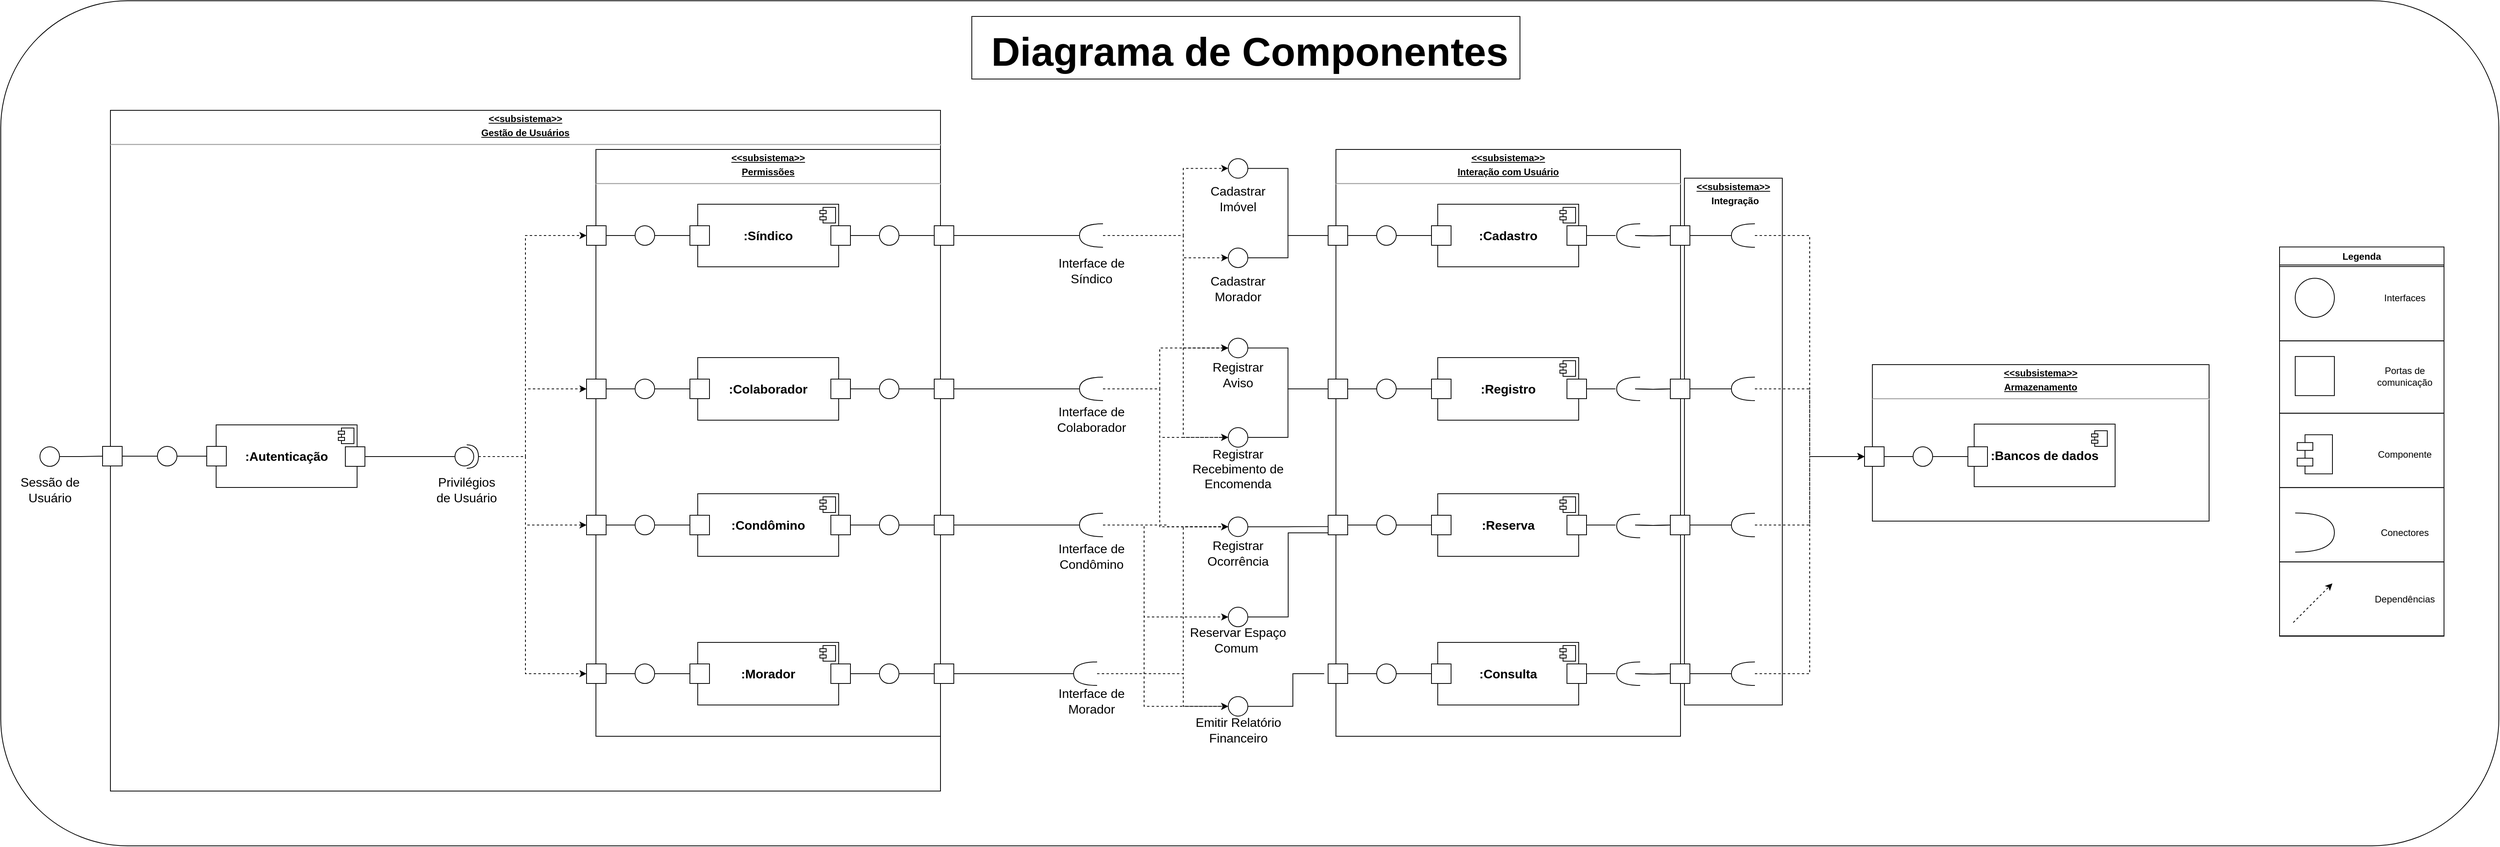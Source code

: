 <mxfile version="20.3.0" type="device"><diagram id="Bkjk-PAb4QBTdJSA40vi" name="Page-1"><mxGraphModel dx="5557" dy="3609" grid="1" gridSize="10" guides="1" tooltips="1" connect="1" arrows="1" fold="1" page="1" pageScale="1" pageWidth="850" pageHeight="1100" math="0" shadow="0"><root><mxCell id="0"/><mxCell id="1" parent="0"/><mxCell id="welJZJ22p0vXDiWQbxUb-361" value="" style="rounded=1;whiteSpace=wrap;html=1;fontSize=16;" vertex="1" parent="1"><mxGeometry x="-1270" y="-160" width="3190" height="1080" as="geometry"/></mxCell><mxCell id="welJZJ22p0vXDiWQbxUb-357" value="&lt;p style=&quot;margin: 4px 0px 0px; text-decoration: underline;&quot;&gt;&lt;b&gt;&amp;lt;&amp;lt;subsistema&amp;gt;&amp;gt;&lt;/b&gt;&lt;/p&gt;&lt;p style=&quot;margin: 4px 0px 0px; text-decoration: underline;&quot;&gt;&lt;/p&gt;&lt;p style=&quot;margin: 0px 0px 0px 8px;&quot;&gt;&lt;b&gt;Integração&amp;nbsp;&lt;/b&gt;&lt;/p&gt;" style="verticalAlign=top;align=center;overflow=fill;fontSize=12;fontFamily=Helvetica;html=1;fillColor=none;" vertex="1" parent="1"><mxGeometry x="880" y="66.72" width="125" height="673.28" as="geometry"/></mxCell><mxCell id="welJZJ22p0vXDiWQbxUb-122" value="&lt;p style=&quot;margin:0px;margin-top:4px;text-align:center;text-decoration:underline;&quot;&gt;&lt;b&gt;&amp;lt;&amp;lt;subsistema&amp;gt;&amp;gt;&lt;/b&gt;&lt;/p&gt;&lt;p style=&quot;margin:0px;margin-top:4px;text-align:center;text-decoration:underline;&quot;&gt;&lt;b&gt;Gestão de Usuários&lt;/b&gt;&lt;/p&gt;&lt;hr&gt;&lt;p style=&quot;margin:0px;margin-left:8px;&quot;&gt;&lt;br&gt;&lt;/p&gt;" style="verticalAlign=top;align=left;overflow=fill;fontSize=12;fontFamily=Helvetica;html=1;fillColor=none;container=0;" vertex="1" parent="1"><mxGeometry x="-1130" y="-20" width="1060" height="870" as="geometry"/></mxCell><mxCell id="welJZJ22p0vXDiWQbxUb-154" style="edgeStyle=orthogonalEdgeStyle;rounded=0;orthogonalLoop=1;jettySize=auto;html=1;entryX=0;entryY=0.5;entryDx=0;entryDy=0;fontSize=16;endArrow=none;endFill=0;" edge="1" parent="1" source="welJZJ22p0vXDiWQbxUb-47" target="welJZJ22p0vXDiWQbxUb-152"><mxGeometry relative="1" as="geometry"/></mxCell><mxCell id="welJZJ22p0vXDiWQbxUb-47" value="" style="ellipse;whiteSpace=wrap;html=1;aspect=fixed;fontSize=16;fillColor=none;" vertex="1" parent="1"><mxGeometry x="-1220" y="410" width="25" height="25" as="geometry"/></mxCell><mxCell id="welJZJ22p0vXDiWQbxUb-48" value="Sessão de Usuário" style="text;html=1;strokeColor=none;fillColor=none;align=center;verticalAlign=middle;whiteSpace=wrap;rounded=0;fontSize=16;" vertex="1" parent="1"><mxGeometry x="-1252.5" y="450" width="90" height="30" as="geometry"/></mxCell><mxCell id="welJZJ22p0vXDiWQbxUb-116" value="" style="group" vertex="1" connectable="0" parent="1"><mxGeometry x="1640" y="154.61" width="210" height="497.5" as="geometry"/></mxCell><mxCell id="welJZJ22p0vXDiWQbxUb-12" value="Legenda" style="swimlane;container=0;" vertex="1" parent="welJZJ22p0vXDiWQbxUb-116"><mxGeometry width="210" height="497" as="geometry"><mxRectangle x="640" width="90" height="30" as="alternateBounds"/></mxGeometry></mxCell><mxCell id="welJZJ22p0vXDiWQbxUb-23" value="" style="rounded=0;whiteSpace=wrap;html=1;fillColor=none;container=0;" vertex="1" parent="welJZJ22p0vXDiWQbxUb-116"><mxGeometry y="402.5" width="210" height="95" as="geometry"/></mxCell><mxCell id="welJZJ22p0vXDiWQbxUb-22" value="" style="rounded=0;whiteSpace=wrap;html=1;fillColor=none;container=0;" vertex="1" parent="welJZJ22p0vXDiWQbxUb-116"><mxGeometry y="307.5" width="210" height="95" as="geometry"/></mxCell><mxCell id="welJZJ22p0vXDiWQbxUb-21" value="" style="rounded=0;whiteSpace=wrap;html=1;fillColor=none;container=0;" vertex="1" parent="welJZJ22p0vXDiWQbxUb-116"><mxGeometry y="212.5" width="210" height="95" as="geometry"/></mxCell><mxCell id="welJZJ22p0vXDiWQbxUb-1" value="" style="ellipse;whiteSpace=wrap;html=1;aspect=fixed;container=0;" vertex="1" parent="welJZJ22p0vXDiWQbxUb-116"><mxGeometry x="20" y="40" width="50" height="50" as="geometry"/></mxCell><mxCell id="welJZJ22p0vXDiWQbxUb-2" value="" style="whiteSpace=wrap;html=1;aspect=fixed;container=0;" vertex="1" parent="welJZJ22p0vXDiWQbxUb-116"><mxGeometry x="20" y="140" width="50" height="50" as="geometry"/></mxCell><mxCell id="welJZJ22p0vXDiWQbxUb-3" value="" style="shape=module;align=left;spacingLeft=20;align=center;verticalAlign=top;container=0;" vertex="1" parent="welJZJ22p0vXDiWQbxUb-116"><mxGeometry x="22.5" y="240" width="45" height="50" as="geometry"/></mxCell><mxCell id="welJZJ22p0vXDiWQbxUb-4" value="" style="shape=requiredInterface;html=1;verticalLabelPosition=bottom;sketch=0;container=0;" vertex="1" parent="welJZJ22p0vXDiWQbxUb-116"><mxGeometry x="20" y="340" width="50" height="50" as="geometry"/></mxCell><mxCell id="welJZJ22p0vXDiWQbxUb-7" value="" style="endArrow=classic;html=1;rounded=0;dashed=1;" edge="1" parent="welJZJ22p0vXDiWQbxUb-116"><mxGeometry width="50" height="50" relative="1" as="geometry"><mxPoint x="17.5" y="480" as="sourcePoint"/><mxPoint x="67.5" y="430" as="targetPoint"/></mxGeometry></mxCell><mxCell id="welJZJ22p0vXDiWQbxUb-13" value="Interfaces" style="text;html=1;strokeColor=none;fillColor=none;align=center;verticalAlign=middle;whiteSpace=wrap;rounded=0;container=0;" vertex="1" parent="welJZJ22p0vXDiWQbxUb-116"><mxGeometry x="130" y="50" width="60" height="30" as="geometry"/></mxCell><mxCell id="welJZJ22p0vXDiWQbxUb-14" value="Portas de comunicação" style="text;html=1;strokeColor=none;fillColor=none;align=center;verticalAlign=middle;whiteSpace=wrap;rounded=0;container=0;" vertex="1" parent="welJZJ22p0vXDiWQbxUb-116"><mxGeometry x="130" y="150" width="60" height="30" as="geometry"/></mxCell><mxCell id="welJZJ22p0vXDiWQbxUb-15" value="Componente" style="text;html=1;strokeColor=none;fillColor=none;align=center;verticalAlign=middle;whiteSpace=wrap;rounded=0;container=0;" vertex="1" parent="welJZJ22p0vXDiWQbxUb-116"><mxGeometry x="130" y="250" width="60" height="30" as="geometry"/></mxCell><mxCell id="welJZJ22p0vXDiWQbxUb-16" value="Conectores" style="text;html=1;strokeColor=none;fillColor=none;align=center;verticalAlign=middle;whiteSpace=wrap;rounded=0;container=0;" vertex="1" parent="welJZJ22p0vXDiWQbxUb-116"><mxGeometry x="130" y="350" width="60" height="30" as="geometry"/></mxCell><mxCell id="welJZJ22p0vXDiWQbxUb-17" value="Dependências" style="text;html=1;strokeColor=none;fillColor=none;align=center;verticalAlign=middle;whiteSpace=wrap;rounded=0;container=0;" vertex="1" parent="welJZJ22p0vXDiWQbxUb-116"><mxGeometry x="130" y="435" width="60" height="30" as="geometry"/></mxCell><mxCell id="welJZJ22p0vXDiWQbxUb-18" value="" style="rounded=0;whiteSpace=wrap;html=1;fillColor=none;container=0;" vertex="1" parent="welJZJ22p0vXDiWQbxUb-116"><mxGeometry y="25" width="210" height="95" as="geometry"/></mxCell><mxCell id="welJZJ22p0vXDiWQbxUb-20" value="" style="rounded=0;whiteSpace=wrap;html=1;fillColor=none;container=0;" vertex="1" parent="welJZJ22p0vXDiWQbxUb-116"><mxGeometry y="120" width="210" height="92.5" as="geometry"/></mxCell><mxCell id="welJZJ22p0vXDiWQbxUb-86" value="&lt;p style=&quot;margin:0px;margin-top:4px;text-align:center;text-decoration:underline;&quot;&gt;&lt;b&gt;&amp;lt;&amp;lt;subsistema&amp;gt;&amp;gt;&lt;/b&gt;&lt;/p&gt;&lt;p style=&quot;margin:0px;margin-top:4px;text-align:center;text-decoration:underline;&quot;&gt;&lt;b&gt;Permissões&lt;/b&gt;&lt;/p&gt;&lt;hr&gt;&lt;p style=&quot;margin:0px;margin-left:8px;&quot;&gt;&lt;br&gt;&lt;/p&gt;" style="verticalAlign=top;align=left;overflow=fill;fontSize=12;fontFamily=Helvetica;html=1;fillColor=none;" vertex="1" parent="1"><mxGeometry x="-510" y="30" width="440" height="750" as="geometry"/></mxCell><mxCell id="welJZJ22p0vXDiWQbxUb-87" value="&lt;p style=&quot;margin: 6px 0px 0px; font-size: 16px;&quot;&gt;&lt;br&gt;&lt;/p&gt;&lt;p style=&quot;margin: 6px 0px 0px; font-size: 16px;&quot;&gt;&lt;b style=&quot;&quot;&gt;&lt;font style=&quot;font-size: 16px;&quot;&gt;:Síndico&lt;/font&gt;&lt;/b&gt;&lt;/p&gt;" style="align=center;overflow=fill;html=1;dropTarget=0;fillColor=none;flipV=0;" vertex="1" parent="1"><mxGeometry x="-380" y="100" width="180" height="80" as="geometry"/></mxCell><mxCell id="welJZJ22p0vXDiWQbxUb-88" value="" style="shape=component;jettyWidth=8;jettyHeight=4;fillColor=none;" vertex="1" parent="welJZJ22p0vXDiWQbxUb-87"><mxGeometry x="1" width="20" height="20" relative="1" as="geometry"><mxPoint x="-24" y="4" as="offset"/></mxGeometry></mxCell><mxCell id="welJZJ22p0vXDiWQbxUb-117" value="&lt;p style=&quot;margin: 6px 0px 0px; font-size: 16px;&quot;&gt;&lt;br&gt;&lt;/p&gt;&lt;p style=&quot;margin: 6px 0px 0px; font-size: 16px;&quot;&gt;&lt;b style=&quot;&quot;&gt;&lt;font style=&quot;font-size: 16px;&quot;&gt;:Condômino&lt;/font&gt;&lt;/b&gt;&lt;/p&gt;" style="align=center;overflow=fill;html=1;dropTarget=0;fillColor=none;" vertex="1" parent="1"><mxGeometry x="-380" y="470" width="180" height="80" as="geometry"/></mxCell><mxCell id="welJZJ22p0vXDiWQbxUb-118" value="" style="shape=component;jettyWidth=8;jettyHeight=4;fillColor=none;" vertex="1" parent="welJZJ22p0vXDiWQbxUb-117"><mxGeometry x="1" width="20" height="20" relative="1" as="geometry"><mxPoint x="-24" y="4" as="offset"/></mxGeometry></mxCell><mxCell id="welJZJ22p0vXDiWQbxUb-129" value="&lt;p style=&quot;margin: 6px 0px 0px; font-size: 16px;&quot;&gt;&lt;br&gt;&lt;/p&gt;&lt;p style=&quot;margin: 6px 0px 0px; font-size: 16px;&quot;&gt;&lt;b style=&quot;&quot;&gt;&lt;font style=&quot;font-size: 16px;&quot;&gt;:Morador&lt;/font&gt;&lt;/b&gt;&lt;/p&gt;" style="align=center;overflow=fill;html=1;dropTarget=0;fillColor=none;" vertex="1" parent="1"><mxGeometry x="-380" y="660" width="180" height="80" as="geometry"/></mxCell><mxCell id="welJZJ22p0vXDiWQbxUb-130" value="" style="shape=component;jettyWidth=8;jettyHeight=4;fillColor=none;" vertex="1" parent="welJZJ22p0vXDiWQbxUb-129"><mxGeometry x="1" width="20" height="20" relative="1" as="geometry"><mxPoint x="-24" y="4" as="offset"/></mxGeometry></mxCell><mxCell id="welJZJ22p0vXDiWQbxUb-89" value="&lt;p style=&quot;margin: 6px 0px 0px; font-size: 16px;&quot;&gt;&lt;br&gt;&lt;/p&gt;&lt;p style=&quot;margin: 6px 0px 0px; font-size: 16px;&quot;&gt;&lt;b style=&quot;&quot;&gt;&lt;font style=&quot;font-size: 16px;&quot;&gt;:Colaborador&lt;/font&gt;&lt;/b&gt;&lt;/p&gt;" style="align=center;overflow=fill;html=1;dropTarget=0;fillColor=none;flipV=0;flipH=1;" vertex="1" parent="1"><mxGeometry x="-380" y="296" width="180" height="80" as="geometry"/></mxCell><mxCell id="welJZJ22p0vXDiWQbxUb-123" value="&lt;p style=&quot;margin: 6px 0px 0px; font-size: 16px;&quot;&gt;&lt;br&gt;&lt;/p&gt;&lt;p style=&quot;margin: 6px 0px 0px; font-size: 16px;&quot;&gt;&lt;b style=&quot;&quot;&gt;&lt;font style=&quot;font-size: 16px;&quot;&gt;:Autenticação&lt;/font&gt;&lt;/b&gt;&lt;/p&gt;" style="align=center;overflow=fill;html=1;dropTarget=0;fillColor=none;container=0;" vertex="1" parent="1"><mxGeometry x="-995" y="382" width="180" height="80" as="geometry"/></mxCell><mxCell id="welJZJ22p0vXDiWQbxUb-124" value="" style="shape=component;jettyWidth=8;jettyHeight=4;fillColor=none;container=0;" vertex="1" parent="1"><mxGeometry x="-839" y="386" width="20" height="20" as="geometry"><mxPoint x="-24" y="4" as="offset"/></mxGeometry></mxCell><mxCell id="welJZJ22p0vXDiWQbxUb-151" value="" style="whiteSpace=wrap;html=1;aspect=fixed;fontSize=16;fillColor=default;" vertex="1" parent="1"><mxGeometry x="-1007" y="409.5" width="25" height="25" as="geometry"/></mxCell><mxCell id="welJZJ22p0vXDiWQbxUb-155" style="edgeStyle=orthogonalEdgeStyle;rounded=0;orthogonalLoop=1;jettySize=auto;html=1;entryX=0;entryY=0.5;entryDx=0;entryDy=0;fontSize=16;endArrow=none;endFill=0;" edge="1" parent="1" source="welJZJ22p0vXDiWQbxUb-152" target="welJZJ22p0vXDiWQbxUb-153"><mxGeometry relative="1" as="geometry"/></mxCell><mxCell id="welJZJ22p0vXDiWQbxUb-152" value="" style="whiteSpace=wrap;html=1;aspect=fixed;fontSize=16;fillColor=default;" vertex="1" parent="1"><mxGeometry x="-1140" y="409.5" width="25" height="25" as="geometry"/></mxCell><mxCell id="welJZJ22p0vXDiWQbxUb-156" style="edgeStyle=orthogonalEdgeStyle;rounded=0;orthogonalLoop=1;jettySize=auto;html=1;entryX=0;entryY=0.5;entryDx=0;entryDy=0;fontSize=16;endArrow=none;endFill=0;" edge="1" parent="1" source="welJZJ22p0vXDiWQbxUb-153" target="welJZJ22p0vXDiWQbxUb-151"><mxGeometry relative="1" as="geometry"/></mxCell><mxCell id="welJZJ22p0vXDiWQbxUb-153" value="" style="ellipse;whiteSpace=wrap;html=1;aspect=fixed;fontSize=16;fillColor=none;" vertex="1" parent="1"><mxGeometry x="-1070" y="409.5" width="25" height="25" as="geometry"/></mxCell><mxCell id="welJZJ22p0vXDiWQbxUb-175" style="edgeStyle=orthogonalEdgeStyle;rounded=0;orthogonalLoop=1;jettySize=auto;html=1;entryX=0;entryY=0.5;entryDx=0;entryDy=0;fontSize=16;endArrow=classic;endFill=1;dashed=1;" edge="1" parent="1" source="welJZJ22p0vXDiWQbxUb-160" target="welJZJ22p0vXDiWQbxUb-167"><mxGeometry relative="1" as="geometry"><Array as="points"><mxPoint x="-600" y="423"/><mxPoint x="-600" y="140"/></Array></mxGeometry></mxCell><mxCell id="welJZJ22p0vXDiWQbxUb-176" style="edgeStyle=orthogonalEdgeStyle;rounded=0;orthogonalLoop=1;jettySize=auto;html=1;entryX=0;entryY=0.5;entryDx=0;entryDy=0;fontSize=16;endArrow=classic;endFill=1;dashed=1;" edge="1" parent="1" source="welJZJ22p0vXDiWQbxUb-160" target="welJZJ22p0vXDiWQbxUb-169"><mxGeometry relative="1" as="geometry"><Array as="points"><mxPoint x="-600" y="423"/><mxPoint x="-600" y="336"/></Array></mxGeometry></mxCell><mxCell id="welJZJ22p0vXDiWQbxUb-177" style="edgeStyle=orthogonalEdgeStyle;rounded=0;orthogonalLoop=1;jettySize=auto;html=1;entryX=0;entryY=0.5;entryDx=0;entryDy=0;dashed=1;fontSize=16;endArrow=classic;endFill=1;" edge="1" parent="1" source="welJZJ22p0vXDiWQbxUb-160" target="welJZJ22p0vXDiWQbxUb-171"><mxGeometry relative="1" as="geometry"><Array as="points"><mxPoint x="-600" y="423"/><mxPoint x="-600" y="510"/></Array></mxGeometry></mxCell><mxCell id="welJZJ22p0vXDiWQbxUb-178" style="edgeStyle=orthogonalEdgeStyle;rounded=0;orthogonalLoop=1;jettySize=auto;html=1;entryX=0;entryY=0.5;entryDx=0;entryDy=0;dashed=1;fontSize=16;endArrow=classic;endFill=1;" edge="1" parent="1" source="welJZJ22p0vXDiWQbxUb-160" target="welJZJ22p0vXDiWQbxUb-174"><mxGeometry relative="1" as="geometry"><Array as="points"><mxPoint x="-600" y="423"/><mxPoint x="-600" y="700"/></Array></mxGeometry></mxCell><mxCell id="welJZJ22p0vXDiWQbxUb-160" value="" style="shape=providedRequiredInterface;html=1;verticalLabelPosition=bottom;sketch=0;fontSize=16;fillColor=default;" vertex="1" parent="1"><mxGeometry x="-690" y="407.5" width="30" height="30" as="geometry"/></mxCell><mxCell id="welJZJ22p0vXDiWQbxUb-162" style="edgeStyle=orthogonalEdgeStyle;rounded=0;orthogonalLoop=1;jettySize=auto;html=1;entryX=0;entryY=0.5;entryDx=0;entryDy=0;entryPerimeter=0;fontSize=16;endArrow=none;endFill=0;" edge="1" parent="1" source="welJZJ22p0vXDiWQbxUb-161" target="welJZJ22p0vXDiWQbxUb-160"><mxGeometry relative="1" as="geometry"/></mxCell><mxCell id="welJZJ22p0vXDiWQbxUb-161" value="" style="whiteSpace=wrap;html=1;aspect=fixed;fontSize=16;fillColor=default;" vertex="1" parent="1"><mxGeometry x="-830" y="410" width="25" height="25" as="geometry"/></mxCell><mxCell id="welJZJ22p0vXDiWQbxUb-164" value="Privilégios de Usuário" style="text;html=1;strokeColor=none;fillColor=none;align=center;verticalAlign=middle;whiteSpace=wrap;rounded=0;fontSize=16;" vertex="1" parent="1"><mxGeometry x="-720" y="450" width="90" height="30" as="geometry"/></mxCell><mxCell id="welJZJ22p0vXDiWQbxUb-165" value="" style="group" vertex="1" connectable="0" parent="1"><mxGeometry x="435" y="30" width="452" height="750" as="geometry"/></mxCell><mxCell id="welJZJ22p0vXDiWQbxUb-33" value="&lt;p style=&quot;margin:0px;margin-top:4px;text-align:center;text-decoration:underline;&quot;&gt;&lt;b&gt;&amp;lt;&amp;lt;subsistema&amp;gt;&amp;gt;&lt;/b&gt;&lt;/p&gt;&lt;p style=&quot;margin:0px;margin-top:4px;text-align:center;text-decoration:underline;&quot;&gt;&lt;b&gt;Interação com Usuário&lt;/b&gt;&lt;/p&gt;&lt;hr&gt;&lt;p style=&quot;margin:0px;margin-left:8px;&quot;&gt;&lt;br&gt;&lt;/p&gt;" style="verticalAlign=top;align=left;overflow=fill;fontSize=12;fontFamily=Helvetica;html=1;fillColor=none;" vertex="1" parent="welJZJ22p0vXDiWQbxUb-165"><mxGeometry width="440" height="750" as="geometry"/></mxCell><mxCell id="welJZJ22p0vXDiWQbxUb-38" value="&lt;p style=&quot;margin: 6px 0px 0px; font-size: 16px;&quot;&gt;&lt;br&gt;&lt;/p&gt;&lt;p style=&quot;margin: 6px 0px 0px; font-size: 16px;&quot;&gt;&lt;b style=&quot;&quot;&gt;&lt;font style=&quot;font-size: 16px;&quot;&gt;:Cadastro&lt;/font&gt;&lt;/b&gt;&lt;/p&gt;" style="align=center;overflow=fill;html=1;dropTarget=0;fillColor=none;flipV=0;" vertex="1" parent="welJZJ22p0vXDiWQbxUb-165"><mxGeometry x="130" y="70" width="180" height="80" as="geometry"/></mxCell><mxCell id="welJZJ22p0vXDiWQbxUb-39" value="" style="shape=component;jettyWidth=8;jettyHeight=4;fillColor=none;" vertex="1" parent="welJZJ22p0vXDiWQbxUb-38"><mxGeometry x="1" width="20" height="20" relative="1" as="geometry"><mxPoint x="-24" y="4" as="offset"/></mxGeometry></mxCell><mxCell id="welJZJ22p0vXDiWQbxUb-95" value="&lt;p style=&quot;margin: 6px 0px 0px; font-size: 16px;&quot;&gt;&lt;br&gt;&lt;/p&gt;&lt;p style=&quot;margin: 6px 0px 0px; font-size: 16px;&quot;&gt;&lt;b style=&quot;&quot;&gt;&lt;font style=&quot;font-size: 16px;&quot;&gt;:Consulta&lt;/font&gt;&lt;/b&gt;&lt;/p&gt;" style="align=center;overflow=fill;html=1;dropTarget=0;fillColor=none;flipV=0;" vertex="1" parent="welJZJ22p0vXDiWQbxUb-165"><mxGeometry x="130" y="630" width="180" height="80" as="geometry"/></mxCell><mxCell id="welJZJ22p0vXDiWQbxUb-96" value="" style="shape=component;jettyWidth=8;jettyHeight=4;fillColor=none;" vertex="1" parent="welJZJ22p0vXDiWQbxUb-95"><mxGeometry x="1" width="20" height="20" relative="1" as="geometry"><mxPoint x="-24" y="4" as="offset"/></mxGeometry></mxCell><mxCell id="welJZJ22p0vXDiWQbxUb-61" value="&lt;p style=&quot;margin: 6px 0px 0px; font-size: 16px;&quot;&gt;&lt;br&gt;&lt;/p&gt;&lt;p style=&quot;margin: 6px 0px 0px; font-size: 16px;&quot;&gt;&lt;b style=&quot;&quot;&gt;&lt;font style=&quot;font-size: 16px;&quot;&gt;:Reserva&lt;/font&gt;&lt;/b&gt;&lt;/p&gt;" style="align=center;overflow=fill;html=1;dropTarget=0;fillColor=none;flipV=0;" vertex="1" parent="welJZJ22p0vXDiWQbxUb-165"><mxGeometry x="130" y="440" width="180" height="80" as="geometry"/></mxCell><mxCell id="welJZJ22p0vXDiWQbxUb-62" value="" style="shape=component;jettyWidth=8;jettyHeight=4;fillColor=none;" vertex="1" parent="welJZJ22p0vXDiWQbxUb-61"><mxGeometry x="1" width="20" height="20" relative="1" as="geometry"><mxPoint x="-24" y="4" as="offset"/></mxGeometry></mxCell><mxCell id="welJZJ22p0vXDiWQbxUb-93" value="&lt;p style=&quot;margin: 6px 0px 0px; font-size: 16px;&quot;&gt;&lt;br&gt;&lt;/p&gt;&lt;p style=&quot;margin: 6px 0px 0px; font-size: 16px;&quot;&gt;&lt;b style=&quot;&quot;&gt;&lt;font style=&quot;font-size: 16px;&quot;&gt;:Registro&lt;/font&gt;&lt;/b&gt;&lt;/p&gt;" style="align=center;overflow=fill;html=1;dropTarget=0;fillColor=none;flipV=0;flipH=0;" vertex="1" parent="welJZJ22p0vXDiWQbxUb-165"><mxGeometry x="130" y="266" width="180" height="80" as="geometry"/></mxCell><mxCell id="welJZJ22p0vXDiWQbxUb-94" value="" style="shape=component;jettyWidth=8;jettyHeight=4;fillColor=none;" vertex="1" parent="welJZJ22p0vXDiWQbxUb-93"><mxGeometry x="1" width="20" height="20" relative="1" as="geometry"><mxPoint x="-24" y="4" as="offset"/></mxGeometry></mxCell><mxCell id="welJZJ22p0vXDiWQbxUb-222" value="" style="group" vertex="1" connectable="0" parent="welJZJ22p0vXDiWQbxUb-165"><mxGeometry x="-10" y="97.5" width="157" height="25" as="geometry"/></mxCell><mxCell id="welJZJ22p0vXDiWQbxUb-223" value="" style="whiteSpace=wrap;html=1;aspect=fixed;fontSize=16;fillColor=default;" vertex="1" parent="welJZJ22p0vXDiWQbxUb-222"><mxGeometry x="132" width="25" height="25" as="geometry"/></mxCell><mxCell id="welJZJ22p0vXDiWQbxUb-224" value="" style="whiteSpace=wrap;html=1;aspect=fixed;fontSize=16;fillColor=default;" vertex="1" parent="welJZJ22p0vXDiWQbxUb-222"><mxGeometry width="25" height="25" as="geometry"/></mxCell><mxCell id="welJZJ22p0vXDiWQbxUb-225" style="edgeStyle=orthogonalEdgeStyle;rounded=0;orthogonalLoop=1;jettySize=auto;html=1;entryX=0;entryY=0.5;entryDx=0;entryDy=0;fontSize=16;endArrow=none;endFill=0;" edge="1" parent="welJZJ22p0vXDiWQbxUb-222" source="welJZJ22p0vXDiWQbxUb-227" target="welJZJ22p0vXDiWQbxUb-223"><mxGeometry relative="1" as="geometry"/></mxCell><mxCell id="welJZJ22p0vXDiWQbxUb-226" value="" style="edgeStyle=orthogonalEdgeStyle;rounded=0;orthogonalLoop=1;jettySize=auto;html=1;fontSize=16;endArrow=none;endFill=0;" edge="1" parent="welJZJ22p0vXDiWQbxUb-222" source="welJZJ22p0vXDiWQbxUb-227" target="welJZJ22p0vXDiWQbxUb-223"><mxGeometry relative="1" as="geometry"/></mxCell><mxCell id="welJZJ22p0vXDiWQbxUb-227" value="" style="ellipse;whiteSpace=wrap;html=1;aspect=fixed;fontSize=16;fillColor=none;" vertex="1" parent="welJZJ22p0vXDiWQbxUb-222"><mxGeometry x="62" width="25" height="25" as="geometry"/></mxCell><mxCell id="welJZJ22p0vXDiWQbxUb-228" style="edgeStyle=orthogonalEdgeStyle;rounded=0;orthogonalLoop=1;jettySize=auto;html=1;entryX=0;entryY=0.5;entryDx=0;entryDy=0;fontSize=16;endArrow=none;endFill=0;" edge="1" parent="welJZJ22p0vXDiWQbxUb-222" source="welJZJ22p0vXDiWQbxUb-224" target="welJZJ22p0vXDiWQbxUb-227"><mxGeometry relative="1" as="geometry"/></mxCell><mxCell id="welJZJ22p0vXDiWQbxUb-229" value="" style="group" vertex="1" connectable="0" parent="welJZJ22p0vXDiWQbxUb-165"><mxGeometry x="-10" y="293.5" width="157" height="25" as="geometry"/></mxCell><mxCell id="welJZJ22p0vXDiWQbxUb-230" value="" style="whiteSpace=wrap;html=1;aspect=fixed;fontSize=16;fillColor=default;" vertex="1" parent="welJZJ22p0vXDiWQbxUb-229"><mxGeometry x="132" width="25" height="25" as="geometry"/></mxCell><mxCell id="welJZJ22p0vXDiWQbxUb-231" value="" style="whiteSpace=wrap;html=1;aspect=fixed;fontSize=16;fillColor=default;" vertex="1" parent="welJZJ22p0vXDiWQbxUb-229"><mxGeometry width="25" height="25" as="geometry"/></mxCell><mxCell id="welJZJ22p0vXDiWQbxUb-232" style="edgeStyle=orthogonalEdgeStyle;rounded=0;orthogonalLoop=1;jettySize=auto;html=1;entryX=0;entryY=0.5;entryDx=0;entryDy=0;fontSize=16;endArrow=none;endFill=0;" edge="1" parent="welJZJ22p0vXDiWQbxUb-229" source="welJZJ22p0vXDiWQbxUb-234" target="welJZJ22p0vXDiWQbxUb-230"><mxGeometry relative="1" as="geometry"/></mxCell><mxCell id="welJZJ22p0vXDiWQbxUb-233" value="" style="edgeStyle=orthogonalEdgeStyle;rounded=0;orthogonalLoop=1;jettySize=auto;html=1;fontSize=16;endArrow=none;endFill=0;" edge="1" parent="welJZJ22p0vXDiWQbxUb-229" source="welJZJ22p0vXDiWQbxUb-234" target="welJZJ22p0vXDiWQbxUb-230"><mxGeometry relative="1" as="geometry"/></mxCell><mxCell id="welJZJ22p0vXDiWQbxUb-234" value="" style="ellipse;whiteSpace=wrap;html=1;aspect=fixed;fontSize=16;fillColor=none;" vertex="1" parent="welJZJ22p0vXDiWQbxUb-229"><mxGeometry x="62" width="25" height="25" as="geometry"/></mxCell><mxCell id="welJZJ22p0vXDiWQbxUb-235" style="edgeStyle=orthogonalEdgeStyle;rounded=0;orthogonalLoop=1;jettySize=auto;html=1;entryX=0;entryY=0.5;entryDx=0;entryDy=0;fontSize=16;endArrow=none;endFill=0;" edge="1" parent="welJZJ22p0vXDiWQbxUb-229" source="welJZJ22p0vXDiWQbxUb-231" target="welJZJ22p0vXDiWQbxUb-234"><mxGeometry relative="1" as="geometry"/></mxCell><mxCell id="welJZJ22p0vXDiWQbxUb-236" value="" style="group" vertex="1" connectable="0" parent="welJZJ22p0vXDiWQbxUb-165"><mxGeometry x="-10" y="467.5" width="157" height="25" as="geometry"/></mxCell><mxCell id="welJZJ22p0vXDiWQbxUb-237" value="" style="whiteSpace=wrap;html=1;aspect=fixed;fontSize=16;fillColor=default;" vertex="1" parent="welJZJ22p0vXDiWQbxUb-236"><mxGeometry x="132" width="25" height="25" as="geometry"/></mxCell><mxCell id="welJZJ22p0vXDiWQbxUb-238" value="" style="whiteSpace=wrap;html=1;aspect=fixed;fontSize=16;fillColor=default;" vertex="1" parent="welJZJ22p0vXDiWQbxUb-236"><mxGeometry width="25" height="25" as="geometry"/></mxCell><mxCell id="welJZJ22p0vXDiWQbxUb-239" style="edgeStyle=orthogonalEdgeStyle;rounded=0;orthogonalLoop=1;jettySize=auto;html=1;entryX=0;entryY=0.5;entryDx=0;entryDy=0;fontSize=16;endArrow=none;endFill=0;" edge="1" parent="welJZJ22p0vXDiWQbxUb-236" source="welJZJ22p0vXDiWQbxUb-241" target="welJZJ22p0vXDiWQbxUb-237"><mxGeometry relative="1" as="geometry"/></mxCell><mxCell id="welJZJ22p0vXDiWQbxUb-240" value="" style="edgeStyle=orthogonalEdgeStyle;rounded=0;orthogonalLoop=1;jettySize=auto;html=1;fontSize=16;endArrow=none;endFill=0;" edge="1" parent="welJZJ22p0vXDiWQbxUb-236" source="welJZJ22p0vXDiWQbxUb-241" target="welJZJ22p0vXDiWQbxUb-237"><mxGeometry relative="1" as="geometry"/></mxCell><mxCell id="welJZJ22p0vXDiWQbxUb-241" value="" style="ellipse;whiteSpace=wrap;html=1;aspect=fixed;fontSize=16;fillColor=none;" vertex="1" parent="welJZJ22p0vXDiWQbxUb-236"><mxGeometry x="62" width="25" height="25" as="geometry"/></mxCell><mxCell id="welJZJ22p0vXDiWQbxUb-242" style="edgeStyle=orthogonalEdgeStyle;rounded=0;orthogonalLoop=1;jettySize=auto;html=1;entryX=0;entryY=0.5;entryDx=0;entryDy=0;fontSize=16;endArrow=none;endFill=0;" edge="1" parent="welJZJ22p0vXDiWQbxUb-236" source="welJZJ22p0vXDiWQbxUb-238" target="welJZJ22p0vXDiWQbxUb-241"><mxGeometry relative="1" as="geometry"/></mxCell><mxCell id="welJZJ22p0vXDiWQbxUb-243" value="" style="group" vertex="1" connectable="0" parent="welJZJ22p0vXDiWQbxUb-165"><mxGeometry x="-10" y="657.5" width="157" height="25" as="geometry"/></mxCell><mxCell id="welJZJ22p0vXDiWQbxUb-244" value="" style="whiteSpace=wrap;html=1;aspect=fixed;fontSize=16;fillColor=default;" vertex="1" parent="welJZJ22p0vXDiWQbxUb-243"><mxGeometry x="132" width="25" height="25" as="geometry"/></mxCell><mxCell id="welJZJ22p0vXDiWQbxUb-254" value="" style="edgeStyle=orthogonalEdgeStyle;rounded=0;orthogonalLoop=1;jettySize=auto;html=1;fontSize=16;endArrow=none;endFill=0;" edge="1" parent="welJZJ22p0vXDiWQbxUb-243" source="welJZJ22p0vXDiWQbxUb-245" target="welJZJ22p0vXDiWQbxUb-248"><mxGeometry relative="1" as="geometry"/></mxCell><mxCell id="welJZJ22p0vXDiWQbxUb-245" value="" style="whiteSpace=wrap;html=1;aspect=fixed;fontSize=16;fillColor=default;" vertex="1" parent="welJZJ22p0vXDiWQbxUb-243"><mxGeometry width="25" height="25" as="geometry"/></mxCell><mxCell id="welJZJ22p0vXDiWQbxUb-246" style="edgeStyle=orthogonalEdgeStyle;rounded=0;orthogonalLoop=1;jettySize=auto;html=1;entryX=0;entryY=0.5;entryDx=0;entryDy=0;fontSize=16;endArrow=none;endFill=0;" edge="1" parent="welJZJ22p0vXDiWQbxUb-243" source="welJZJ22p0vXDiWQbxUb-248" target="welJZJ22p0vXDiWQbxUb-244"><mxGeometry relative="1" as="geometry"/></mxCell><mxCell id="welJZJ22p0vXDiWQbxUb-247" value="" style="edgeStyle=orthogonalEdgeStyle;rounded=0;orthogonalLoop=1;jettySize=auto;html=1;fontSize=16;endArrow=none;endFill=0;" edge="1" parent="welJZJ22p0vXDiWQbxUb-243" source="welJZJ22p0vXDiWQbxUb-248" target="welJZJ22p0vXDiWQbxUb-244"><mxGeometry relative="1" as="geometry"/></mxCell><mxCell id="welJZJ22p0vXDiWQbxUb-248" value="" style="ellipse;whiteSpace=wrap;html=1;aspect=fixed;fontSize=16;fillColor=none;" vertex="1" parent="welJZJ22p0vXDiWQbxUb-243"><mxGeometry x="62" width="25" height="25" as="geometry"/></mxCell><mxCell id="welJZJ22p0vXDiWQbxUb-249" style="edgeStyle=orthogonalEdgeStyle;rounded=0;orthogonalLoop=1;jettySize=auto;html=1;entryX=0;entryY=0.5;entryDx=0;entryDy=0;fontSize=16;endArrow=none;endFill=0;" edge="1" parent="welJZJ22p0vXDiWQbxUb-243" source="welJZJ22p0vXDiWQbxUb-245" target="welJZJ22p0vXDiWQbxUb-248"><mxGeometry relative="1" as="geometry"/></mxCell><mxCell id="welJZJ22p0vXDiWQbxUb-315" value="" style="group" vertex="1" connectable="0" parent="welJZJ22p0vXDiWQbxUb-165"><mxGeometry x="295" y="467.5" width="157" height="27.5" as="geometry"/></mxCell><mxCell id="welJZJ22p0vXDiWQbxUb-316" value="" style="whiteSpace=wrap;html=1;aspect=fixed;fontSize=16;fillColor=default;" vertex="1" parent="welJZJ22p0vXDiWQbxUb-315"><mxGeometry x="132" width="25" height="25" as="geometry"/></mxCell><mxCell id="welJZJ22p0vXDiWQbxUb-317" value="" style="whiteSpace=wrap;html=1;aspect=fixed;fontSize=16;fillColor=default;" vertex="1" parent="welJZJ22p0vXDiWQbxUb-315"><mxGeometry width="25" height="25" as="geometry"/></mxCell><mxCell id="welJZJ22p0vXDiWQbxUb-318" style="edgeStyle=orthogonalEdgeStyle;rounded=0;orthogonalLoop=1;jettySize=auto;html=1;entryX=0;entryY=0.5;entryDx=0;entryDy=0;fontSize=16;endArrow=none;endFill=0;" edge="1" parent="welJZJ22p0vXDiWQbxUb-315" target="welJZJ22p0vXDiWQbxUb-316"><mxGeometry relative="1" as="geometry"><mxPoint x="87" y="12.5" as="sourcePoint"/></mxGeometry></mxCell><mxCell id="welJZJ22p0vXDiWQbxUb-319" value="" style="edgeStyle=orthogonalEdgeStyle;rounded=0;orthogonalLoop=1;jettySize=auto;html=1;fontSize=16;endArrow=none;endFill=0;" edge="1" parent="welJZJ22p0vXDiWQbxUb-315" target="welJZJ22p0vXDiWQbxUb-316"><mxGeometry relative="1" as="geometry"><mxPoint x="87" y="12.5" as="sourcePoint"/></mxGeometry></mxCell><mxCell id="welJZJ22p0vXDiWQbxUb-321" style="edgeStyle=orthogonalEdgeStyle;rounded=0;orthogonalLoop=1;jettySize=auto;html=1;entryX=0;entryY=0.5;entryDx=0;entryDy=0;fontSize=16;endArrow=none;endFill=0;" edge="1" parent="welJZJ22p0vXDiWQbxUb-315" source="welJZJ22p0vXDiWQbxUb-317"><mxGeometry relative="1" as="geometry"><mxPoint x="62" y="12.5" as="targetPoint"/></mxGeometry></mxCell><mxCell id="welJZJ22p0vXDiWQbxUb-348" value="" style="shape=requiredInterface;html=1;verticalLabelPosition=bottom;sketch=0;fontSize=16;fillColor=default;direction=west;" vertex="1" parent="welJZJ22p0vXDiWQbxUb-315"><mxGeometry x="63.5" y="-1.25" width="30" height="30" as="geometry"/></mxCell><mxCell id="welJZJ22p0vXDiWQbxUb-322" value="" style="group" vertex="1" connectable="0" parent="welJZJ22p0vXDiWQbxUb-165"><mxGeometry x="295" y="657.5" width="157" height="25" as="geometry"/></mxCell><mxCell id="welJZJ22p0vXDiWQbxUb-323" value="" style="whiteSpace=wrap;html=1;aspect=fixed;fontSize=16;fillColor=default;" vertex="1" parent="welJZJ22p0vXDiWQbxUb-322"><mxGeometry x="132" width="25" height="25" as="geometry"/></mxCell><mxCell id="welJZJ22p0vXDiWQbxUb-324" value="" style="whiteSpace=wrap;html=1;aspect=fixed;fontSize=16;fillColor=default;" vertex="1" parent="welJZJ22p0vXDiWQbxUb-322"><mxGeometry width="25" height="25" as="geometry"/></mxCell><mxCell id="welJZJ22p0vXDiWQbxUb-325" style="edgeStyle=orthogonalEdgeStyle;rounded=0;orthogonalLoop=1;jettySize=auto;html=1;entryX=0;entryY=0.5;entryDx=0;entryDy=0;fontSize=16;endArrow=none;endFill=0;" edge="1" parent="welJZJ22p0vXDiWQbxUb-322" target="welJZJ22p0vXDiWQbxUb-323"><mxGeometry relative="1" as="geometry"><mxPoint x="87" y="12.5" as="sourcePoint"/></mxGeometry></mxCell><mxCell id="welJZJ22p0vXDiWQbxUb-326" value="" style="edgeStyle=orthogonalEdgeStyle;rounded=0;orthogonalLoop=1;jettySize=auto;html=1;fontSize=16;endArrow=none;endFill=0;" edge="1" parent="welJZJ22p0vXDiWQbxUb-322" target="welJZJ22p0vXDiWQbxUb-323"><mxGeometry relative="1" as="geometry"><mxPoint x="87" y="12.5" as="sourcePoint"/></mxGeometry></mxCell><mxCell id="welJZJ22p0vXDiWQbxUb-328" style="edgeStyle=orthogonalEdgeStyle;rounded=0;orthogonalLoop=1;jettySize=auto;html=1;entryX=0;entryY=0.5;entryDx=0;entryDy=0;fontSize=16;endArrow=none;endFill=0;" edge="1" parent="welJZJ22p0vXDiWQbxUb-322" source="welJZJ22p0vXDiWQbxUb-324"><mxGeometry relative="1" as="geometry"><mxPoint x="62" y="12.5" as="targetPoint"/></mxGeometry></mxCell><mxCell id="welJZJ22p0vXDiWQbxUb-302" value="" style="whiteSpace=wrap;html=1;aspect=fixed;fontSize=16;fillColor=default;" vertex="1" parent="welJZJ22p0vXDiWQbxUb-165"><mxGeometry x="427" y="97.5" width="25" height="25" as="geometry"/></mxCell><mxCell id="welJZJ22p0vXDiWQbxUb-303" value="" style="whiteSpace=wrap;html=1;aspect=fixed;fontSize=16;fillColor=default;" vertex="1" parent="welJZJ22p0vXDiWQbxUb-165"><mxGeometry x="295" y="97.5" width="25" height="25" as="geometry"/></mxCell><mxCell id="welJZJ22p0vXDiWQbxUb-304" style="edgeStyle=orthogonalEdgeStyle;rounded=0;orthogonalLoop=1;jettySize=auto;html=1;entryX=0;entryY=0.5;entryDx=0;entryDy=0;fontSize=16;endArrow=none;endFill=0;" edge="1" parent="welJZJ22p0vXDiWQbxUb-165" target="welJZJ22p0vXDiWQbxUb-302"><mxGeometry relative="1" as="geometry"><mxPoint x="382" y="110" as="sourcePoint"/></mxGeometry></mxCell><mxCell id="welJZJ22p0vXDiWQbxUb-305" value="" style="edgeStyle=orthogonalEdgeStyle;rounded=0;orthogonalLoop=1;jettySize=auto;html=1;fontSize=16;endArrow=none;endFill=0;" edge="1" parent="welJZJ22p0vXDiWQbxUb-165" target="welJZJ22p0vXDiWQbxUb-302"><mxGeometry relative="1" as="geometry"><mxPoint x="382" y="110" as="sourcePoint"/></mxGeometry></mxCell><mxCell id="welJZJ22p0vXDiWQbxUb-307" style="edgeStyle=orthogonalEdgeStyle;rounded=0;orthogonalLoop=1;jettySize=auto;html=1;entryX=0;entryY=0.5;entryDx=0;entryDy=0;fontSize=16;endArrow=none;endFill=0;" edge="1" parent="welJZJ22p0vXDiWQbxUb-165" source="welJZJ22p0vXDiWQbxUb-303"><mxGeometry relative="1" as="geometry"><mxPoint x="357" y="110" as="targetPoint"/></mxGeometry></mxCell><mxCell id="welJZJ22p0vXDiWQbxUb-346" value="" style="shape=requiredInterface;html=1;verticalLabelPosition=bottom;sketch=0;fontSize=16;fillColor=default;direction=west;" vertex="1" parent="welJZJ22p0vXDiWQbxUb-165"><mxGeometry x="358.5" y="95" width="30" height="30" as="geometry"/></mxCell><mxCell id="welJZJ22p0vXDiWQbxUb-309" value="" style="whiteSpace=wrap;html=1;aspect=fixed;fontSize=16;fillColor=default;" vertex="1" parent="welJZJ22p0vXDiWQbxUb-165"><mxGeometry x="427" y="293.5" width="25" height="25" as="geometry"/></mxCell><mxCell id="welJZJ22p0vXDiWQbxUb-310" value="" style="whiteSpace=wrap;html=1;aspect=fixed;fontSize=16;fillColor=default;" vertex="1" parent="welJZJ22p0vXDiWQbxUb-165"><mxGeometry x="295" y="293.5" width="25" height="25" as="geometry"/></mxCell><mxCell id="welJZJ22p0vXDiWQbxUb-311" style="edgeStyle=orthogonalEdgeStyle;rounded=0;orthogonalLoop=1;jettySize=auto;html=1;entryX=0;entryY=0.5;entryDx=0;entryDy=0;fontSize=16;endArrow=none;endFill=0;" edge="1" parent="welJZJ22p0vXDiWQbxUb-165" target="welJZJ22p0vXDiWQbxUb-309"><mxGeometry relative="1" as="geometry"><mxPoint x="382" y="306" as="sourcePoint"/></mxGeometry></mxCell><mxCell id="welJZJ22p0vXDiWQbxUb-312" value="" style="edgeStyle=orthogonalEdgeStyle;rounded=0;orthogonalLoop=1;jettySize=auto;html=1;fontSize=16;endArrow=none;endFill=0;" edge="1" parent="welJZJ22p0vXDiWQbxUb-165" target="welJZJ22p0vXDiWQbxUb-309"><mxGeometry relative="1" as="geometry"><mxPoint x="382" y="306" as="sourcePoint"/></mxGeometry></mxCell><mxCell id="welJZJ22p0vXDiWQbxUb-314" style="edgeStyle=orthogonalEdgeStyle;rounded=0;orthogonalLoop=1;jettySize=auto;html=1;entryX=0;entryY=0.5;entryDx=0;entryDy=0;fontSize=16;endArrow=none;endFill=0;" edge="1" parent="welJZJ22p0vXDiWQbxUb-165" source="welJZJ22p0vXDiWQbxUb-310"><mxGeometry relative="1" as="geometry"><mxPoint x="357" y="306" as="targetPoint"/></mxGeometry></mxCell><mxCell id="welJZJ22p0vXDiWQbxUb-347" value="" style="shape=requiredInterface;html=1;verticalLabelPosition=bottom;sketch=0;fontSize=16;fillColor=default;direction=west;" vertex="1" parent="welJZJ22p0vXDiWQbxUb-165"><mxGeometry x="358.5" y="291" width="30" height="30" as="geometry"/></mxCell><mxCell id="welJZJ22p0vXDiWQbxUb-349" value="" style="shape=requiredInterface;html=1;verticalLabelPosition=bottom;sketch=0;fontSize=16;fillColor=default;direction=west;" vertex="1" parent="welJZJ22p0vXDiWQbxUb-165"><mxGeometry x="358.5" y="655" width="30" height="30" as="geometry"/></mxCell><mxCell id="welJZJ22p0vXDiWQbxUb-168" value="" style="whiteSpace=wrap;html=1;aspect=fixed;fontSize=16;fillColor=default;flipH=1;" vertex="1" parent="1"><mxGeometry x="-390" y="323.5" width="25" height="25" as="geometry"/></mxCell><mxCell id="welJZJ22p0vXDiWQbxUb-186" style="edgeStyle=orthogonalEdgeStyle;rounded=0;orthogonalLoop=1;jettySize=auto;html=1;entryX=0;entryY=0.5;entryDx=0;entryDy=0;fontSize=16;endArrow=none;endFill=0;" edge="1" parent="1" source="welJZJ22p0vXDiWQbxUb-169" target="welJZJ22p0vXDiWQbxUb-180"><mxGeometry relative="1" as="geometry"/></mxCell><mxCell id="welJZJ22p0vXDiWQbxUb-169" value="" style="whiteSpace=wrap;html=1;aspect=fixed;fontSize=16;fillColor=default;flipH=1;" vertex="1" parent="1"><mxGeometry x="-522" y="323.5" width="25" height="25" as="geometry"/></mxCell><mxCell id="welJZJ22p0vXDiWQbxUb-170" value="" style="whiteSpace=wrap;html=1;aspect=fixed;fontSize=16;fillColor=default;" vertex="1" parent="1"><mxGeometry x="-390" y="497.5" width="25" height="25" as="geometry"/></mxCell><mxCell id="welJZJ22p0vXDiWQbxUb-188" style="edgeStyle=orthogonalEdgeStyle;rounded=0;orthogonalLoop=1;jettySize=auto;html=1;entryX=0;entryY=0.5;entryDx=0;entryDy=0;fontSize=16;endArrow=none;endFill=0;" edge="1" parent="1" source="welJZJ22p0vXDiWQbxUb-171" target="welJZJ22p0vXDiWQbxUb-181"><mxGeometry relative="1" as="geometry"/></mxCell><mxCell id="welJZJ22p0vXDiWQbxUb-171" value="" style="whiteSpace=wrap;html=1;aspect=fixed;fontSize=16;fillColor=default;" vertex="1" parent="1"><mxGeometry x="-522" y="497.5" width="25" height="25" as="geometry"/></mxCell><mxCell id="welJZJ22p0vXDiWQbxUb-173" value="" style="whiteSpace=wrap;html=1;aspect=fixed;fontSize=16;fillColor=default;" vertex="1" parent="1"><mxGeometry x="-390" y="687.5" width="25" height="25" as="geometry"/></mxCell><mxCell id="welJZJ22p0vXDiWQbxUb-190" style="edgeStyle=orthogonalEdgeStyle;rounded=0;orthogonalLoop=1;jettySize=auto;html=1;entryX=0;entryY=0.5;entryDx=0;entryDy=0;fontSize=16;endArrow=none;endFill=0;" edge="1" parent="1" source="welJZJ22p0vXDiWQbxUb-174" target="welJZJ22p0vXDiWQbxUb-182"><mxGeometry relative="1" as="geometry"/></mxCell><mxCell id="welJZJ22p0vXDiWQbxUb-174" value="" style="whiteSpace=wrap;html=1;aspect=fixed;fontSize=16;fillColor=default;" vertex="1" parent="1"><mxGeometry x="-522" y="687.5" width="25" height="25" as="geometry"/></mxCell><mxCell id="welJZJ22p0vXDiWQbxUb-187" style="edgeStyle=orthogonalEdgeStyle;rounded=0;orthogonalLoop=1;jettySize=auto;html=1;entryX=0;entryY=0.5;entryDx=0;entryDy=0;fontSize=16;endArrow=none;endFill=0;" edge="1" parent="1" source="welJZJ22p0vXDiWQbxUb-180" target="welJZJ22p0vXDiWQbxUb-168"><mxGeometry relative="1" as="geometry"/></mxCell><mxCell id="welJZJ22p0vXDiWQbxUb-180" value="" style="ellipse;whiteSpace=wrap;html=1;aspect=fixed;fontSize=16;fillColor=none;flipH=1;" vertex="1" parent="1"><mxGeometry x="-460" y="323.5" width="25" height="25" as="geometry"/></mxCell><mxCell id="welJZJ22p0vXDiWQbxUb-189" style="edgeStyle=orthogonalEdgeStyle;rounded=0;orthogonalLoop=1;jettySize=auto;html=1;entryX=0;entryY=0.5;entryDx=0;entryDy=0;fontSize=16;endArrow=none;endFill=0;" edge="1" parent="1" source="welJZJ22p0vXDiWQbxUb-181" target="welJZJ22p0vXDiWQbxUb-170"><mxGeometry relative="1" as="geometry"/></mxCell><mxCell id="welJZJ22p0vXDiWQbxUb-181" value="" style="ellipse;whiteSpace=wrap;html=1;aspect=fixed;fontSize=16;fillColor=none;" vertex="1" parent="1"><mxGeometry x="-460" y="497.5" width="25" height="25" as="geometry"/></mxCell><mxCell id="welJZJ22p0vXDiWQbxUb-191" style="edgeStyle=orthogonalEdgeStyle;rounded=0;orthogonalLoop=1;jettySize=auto;html=1;entryX=0;entryY=0.5;entryDx=0;entryDy=0;fontSize=16;endArrow=none;endFill=0;" edge="1" parent="1" source="welJZJ22p0vXDiWQbxUb-182" target="welJZJ22p0vXDiWQbxUb-173"><mxGeometry relative="1" as="geometry"/></mxCell><mxCell id="welJZJ22p0vXDiWQbxUb-182" value="" style="ellipse;whiteSpace=wrap;html=1;aspect=fixed;fontSize=16;fillColor=none;" vertex="1" parent="1"><mxGeometry x="-460" y="687.5" width="25" height="25" as="geometry"/></mxCell><mxCell id="welJZJ22p0vXDiWQbxUb-192" value="" style="group" vertex="1" connectable="0" parent="1"><mxGeometry x="-522" y="127.5" width="157" height="25" as="geometry"/></mxCell><mxCell id="welJZJ22p0vXDiWQbxUb-166" value="" style="whiteSpace=wrap;html=1;aspect=fixed;fontSize=16;fillColor=default;" vertex="1" parent="welJZJ22p0vXDiWQbxUb-192"><mxGeometry x="132" width="25" height="25" as="geometry"/></mxCell><mxCell id="welJZJ22p0vXDiWQbxUb-167" value="" style="whiteSpace=wrap;html=1;aspect=fixed;fontSize=16;fillColor=default;" vertex="1" parent="welJZJ22p0vXDiWQbxUb-192"><mxGeometry width="25" height="25" as="geometry"/></mxCell><mxCell id="welJZJ22p0vXDiWQbxUb-184" style="edgeStyle=orthogonalEdgeStyle;rounded=0;orthogonalLoop=1;jettySize=auto;html=1;entryX=0;entryY=0.5;entryDx=0;entryDy=0;fontSize=16;endArrow=none;endFill=0;" edge="1" parent="welJZJ22p0vXDiWQbxUb-192" source="welJZJ22p0vXDiWQbxUb-179" target="welJZJ22p0vXDiWQbxUb-166"><mxGeometry relative="1" as="geometry"/></mxCell><mxCell id="welJZJ22p0vXDiWQbxUb-179" value="" style="ellipse;whiteSpace=wrap;html=1;aspect=fixed;fontSize=16;fillColor=none;" vertex="1" parent="welJZJ22p0vXDiWQbxUb-192"><mxGeometry x="62" width="25" height="25" as="geometry"/></mxCell><mxCell id="welJZJ22p0vXDiWQbxUb-183" style="edgeStyle=orthogonalEdgeStyle;rounded=0;orthogonalLoop=1;jettySize=auto;html=1;entryX=0;entryY=0.5;entryDx=0;entryDy=0;fontSize=16;endArrow=none;endFill=0;" edge="1" parent="welJZJ22p0vXDiWQbxUb-192" source="welJZJ22p0vXDiWQbxUb-167" target="welJZJ22p0vXDiWQbxUb-179"><mxGeometry relative="1" as="geometry"/></mxCell><mxCell id="welJZJ22p0vXDiWQbxUb-193" value="" style="group" vertex="1" connectable="0" parent="1"><mxGeometry x="-210" y="127.5" width="157" height="25" as="geometry"/></mxCell><mxCell id="welJZJ22p0vXDiWQbxUb-194" value="" style="whiteSpace=wrap;html=1;aspect=fixed;fontSize=16;fillColor=default;" vertex="1" parent="welJZJ22p0vXDiWQbxUb-193"><mxGeometry x="132" width="25" height="25" as="geometry"/></mxCell><mxCell id="welJZJ22p0vXDiWQbxUb-195" value="" style="whiteSpace=wrap;html=1;aspect=fixed;fontSize=16;fillColor=default;" vertex="1" parent="welJZJ22p0vXDiWQbxUb-193"><mxGeometry width="25" height="25" as="geometry"/></mxCell><mxCell id="welJZJ22p0vXDiWQbxUb-196" style="edgeStyle=orthogonalEdgeStyle;rounded=0;orthogonalLoop=1;jettySize=auto;html=1;entryX=0;entryY=0.5;entryDx=0;entryDy=0;fontSize=16;endArrow=none;endFill=0;" edge="1" parent="welJZJ22p0vXDiWQbxUb-193" source="welJZJ22p0vXDiWQbxUb-197" target="welJZJ22p0vXDiWQbxUb-194"><mxGeometry relative="1" as="geometry"/></mxCell><mxCell id="welJZJ22p0vXDiWQbxUb-221" value="" style="edgeStyle=orthogonalEdgeStyle;rounded=0;orthogonalLoop=1;jettySize=auto;html=1;fontSize=16;endArrow=none;endFill=0;" edge="1" parent="welJZJ22p0vXDiWQbxUb-193" source="welJZJ22p0vXDiWQbxUb-197" target="welJZJ22p0vXDiWQbxUb-194"><mxGeometry relative="1" as="geometry"/></mxCell><mxCell id="welJZJ22p0vXDiWQbxUb-197" value="" style="ellipse;whiteSpace=wrap;html=1;aspect=fixed;fontSize=16;fillColor=none;" vertex="1" parent="welJZJ22p0vXDiWQbxUb-193"><mxGeometry x="62" width="25" height="25" as="geometry"/></mxCell><mxCell id="welJZJ22p0vXDiWQbxUb-198" style="edgeStyle=orthogonalEdgeStyle;rounded=0;orthogonalLoop=1;jettySize=auto;html=1;entryX=0;entryY=0.5;entryDx=0;entryDy=0;fontSize=16;endArrow=none;endFill=0;" edge="1" parent="welJZJ22p0vXDiWQbxUb-193" source="welJZJ22p0vXDiWQbxUb-195" target="welJZJ22p0vXDiWQbxUb-197"><mxGeometry relative="1" as="geometry"/></mxCell><mxCell id="welJZJ22p0vXDiWQbxUb-201" value="" style="group" vertex="1" connectable="0" parent="1"><mxGeometry x="-210" y="323.5" width="157" height="25" as="geometry"/></mxCell><mxCell id="welJZJ22p0vXDiWQbxUb-202" value="" style="whiteSpace=wrap;html=1;aspect=fixed;fontSize=16;fillColor=default;" vertex="1" parent="welJZJ22p0vXDiWQbxUb-201"><mxGeometry x="132" width="25" height="25" as="geometry"/></mxCell><mxCell id="welJZJ22p0vXDiWQbxUb-203" value="" style="whiteSpace=wrap;html=1;aspect=fixed;fontSize=16;fillColor=default;" vertex="1" parent="welJZJ22p0vXDiWQbxUb-201"><mxGeometry width="25" height="25" as="geometry"/></mxCell><mxCell id="welJZJ22p0vXDiWQbxUb-204" style="edgeStyle=orthogonalEdgeStyle;rounded=0;orthogonalLoop=1;jettySize=auto;html=1;entryX=0;entryY=0.5;entryDx=0;entryDy=0;fontSize=16;endArrow=none;endFill=0;" edge="1" parent="welJZJ22p0vXDiWQbxUb-201" source="welJZJ22p0vXDiWQbxUb-205" target="welJZJ22p0vXDiWQbxUb-202"><mxGeometry relative="1" as="geometry"/></mxCell><mxCell id="welJZJ22p0vXDiWQbxUb-205" value="" style="ellipse;whiteSpace=wrap;html=1;aspect=fixed;fontSize=16;fillColor=none;" vertex="1" parent="welJZJ22p0vXDiWQbxUb-201"><mxGeometry x="62" width="25" height="25" as="geometry"/></mxCell><mxCell id="welJZJ22p0vXDiWQbxUb-206" style="edgeStyle=orthogonalEdgeStyle;rounded=0;orthogonalLoop=1;jettySize=auto;html=1;entryX=0;entryY=0.5;entryDx=0;entryDy=0;fontSize=16;endArrow=none;endFill=0;" edge="1" parent="welJZJ22p0vXDiWQbxUb-201" source="welJZJ22p0vXDiWQbxUb-203" target="welJZJ22p0vXDiWQbxUb-205"><mxGeometry relative="1" as="geometry"/></mxCell><mxCell id="welJZJ22p0vXDiWQbxUb-208" value="" style="group" vertex="1" connectable="0" parent="1"><mxGeometry x="-210" y="497.5" width="157" height="25" as="geometry"/></mxCell><mxCell id="welJZJ22p0vXDiWQbxUb-209" value="" style="whiteSpace=wrap;html=1;aspect=fixed;fontSize=16;fillColor=default;" vertex="1" parent="welJZJ22p0vXDiWQbxUb-208"><mxGeometry x="132" width="25" height="25" as="geometry"/></mxCell><mxCell id="welJZJ22p0vXDiWQbxUb-210" value="" style="whiteSpace=wrap;html=1;aspect=fixed;fontSize=16;fillColor=default;" vertex="1" parent="welJZJ22p0vXDiWQbxUb-208"><mxGeometry width="25" height="25" as="geometry"/></mxCell><mxCell id="welJZJ22p0vXDiWQbxUb-211" style="edgeStyle=orthogonalEdgeStyle;rounded=0;orthogonalLoop=1;jettySize=auto;html=1;entryX=0;entryY=0.5;entryDx=0;entryDy=0;fontSize=16;endArrow=none;endFill=0;" edge="1" parent="welJZJ22p0vXDiWQbxUb-208" source="welJZJ22p0vXDiWQbxUb-212" target="welJZJ22p0vXDiWQbxUb-209"><mxGeometry relative="1" as="geometry"/></mxCell><mxCell id="welJZJ22p0vXDiWQbxUb-212" value="" style="ellipse;whiteSpace=wrap;html=1;aspect=fixed;fontSize=16;fillColor=none;" vertex="1" parent="welJZJ22p0vXDiWQbxUb-208"><mxGeometry x="62" width="25" height="25" as="geometry"/></mxCell><mxCell id="welJZJ22p0vXDiWQbxUb-213" style="edgeStyle=orthogonalEdgeStyle;rounded=0;orthogonalLoop=1;jettySize=auto;html=1;entryX=0;entryY=0.5;entryDx=0;entryDy=0;fontSize=16;endArrow=none;endFill=0;" edge="1" parent="welJZJ22p0vXDiWQbxUb-208" source="welJZJ22p0vXDiWQbxUb-210" target="welJZJ22p0vXDiWQbxUb-212"><mxGeometry relative="1" as="geometry"/></mxCell><mxCell id="welJZJ22p0vXDiWQbxUb-214" value="" style="group" vertex="1" connectable="0" parent="1"><mxGeometry x="-210" y="687.5" width="157" height="25" as="geometry"/></mxCell><mxCell id="welJZJ22p0vXDiWQbxUb-215" value="" style="whiteSpace=wrap;html=1;aspect=fixed;fontSize=16;fillColor=default;" vertex="1" parent="welJZJ22p0vXDiWQbxUb-214"><mxGeometry x="132" width="25" height="25" as="geometry"/></mxCell><mxCell id="welJZJ22p0vXDiWQbxUb-216" value="" style="whiteSpace=wrap;html=1;aspect=fixed;fontSize=16;fillColor=default;" vertex="1" parent="welJZJ22p0vXDiWQbxUb-214"><mxGeometry width="25" height="25" as="geometry"/></mxCell><mxCell id="welJZJ22p0vXDiWQbxUb-217" style="edgeStyle=orthogonalEdgeStyle;rounded=0;orthogonalLoop=1;jettySize=auto;html=1;entryX=0;entryY=0.5;entryDx=0;entryDy=0;fontSize=16;endArrow=none;endFill=0;" edge="1" parent="welJZJ22p0vXDiWQbxUb-214" source="welJZJ22p0vXDiWQbxUb-218" target="welJZJ22p0vXDiWQbxUb-215"><mxGeometry relative="1" as="geometry"/></mxCell><mxCell id="welJZJ22p0vXDiWQbxUb-218" value="" style="ellipse;whiteSpace=wrap;html=1;aspect=fixed;fontSize=16;fillColor=none;" vertex="1" parent="welJZJ22p0vXDiWQbxUb-214"><mxGeometry x="62" width="25" height="25" as="geometry"/></mxCell><mxCell id="welJZJ22p0vXDiWQbxUb-219" style="edgeStyle=orthogonalEdgeStyle;rounded=0;orthogonalLoop=1;jettySize=auto;html=1;entryX=0;entryY=0.5;entryDx=0;entryDy=0;fontSize=16;endArrow=none;endFill=0;" edge="1" parent="welJZJ22p0vXDiWQbxUb-214" source="welJZJ22p0vXDiWQbxUb-216" target="welJZJ22p0vXDiWQbxUb-218"><mxGeometry relative="1" as="geometry"/></mxCell><mxCell id="welJZJ22p0vXDiWQbxUb-255" value="Interface de Síndico" style="text;html=1;strokeColor=none;fillColor=none;align=center;verticalAlign=middle;whiteSpace=wrap;rounded=0;fontSize=16;" vertex="1" parent="1"><mxGeometry x="77.5" y="170" width="90" height="30" as="geometry"/></mxCell><mxCell id="welJZJ22p0vXDiWQbxUb-256" value="Interface de Colaborador" style="text;html=1;strokeColor=none;fillColor=none;align=center;verticalAlign=middle;whiteSpace=wrap;rounded=0;fontSize=16;" vertex="1" parent="1"><mxGeometry x="77.5" y="360" width="90" height="30" as="geometry"/></mxCell><mxCell id="welJZJ22p0vXDiWQbxUb-257" value="Interface de Condômino" style="text;html=1;strokeColor=none;fillColor=none;align=center;verticalAlign=middle;whiteSpace=wrap;rounded=0;fontSize=16;" vertex="1" parent="1"><mxGeometry x="77.5" y="535" width="90" height="30" as="geometry"/></mxCell><mxCell id="welJZJ22p0vXDiWQbxUb-258" value="Interface de Morador" style="text;html=1;strokeColor=none;fillColor=none;align=center;verticalAlign=middle;whiteSpace=wrap;rounded=0;fontSize=16;" vertex="1" parent="1"><mxGeometry x="77.5" y="720" width="90" height="30" as="geometry"/></mxCell><mxCell id="welJZJ22p0vXDiWQbxUb-278" style="edgeStyle=orthogonalEdgeStyle;rounded=0;orthogonalLoop=1;jettySize=auto;html=1;entryX=0;entryY=0.5;entryDx=0;entryDy=0;fontSize=16;endArrow=classic;endFill=1;dashed=1;" edge="1" parent="1" source="welJZJ22p0vXDiWQbxUb-259" target="welJZJ22p0vXDiWQbxUb-267"><mxGeometry relative="1" as="geometry"><Array as="points"><mxPoint x="240" y="140"/><mxPoint x="240" y="54"/></Array></mxGeometry></mxCell><mxCell id="welJZJ22p0vXDiWQbxUb-279" style="edgeStyle=orthogonalEdgeStyle;rounded=0;orthogonalLoop=1;jettySize=auto;html=1;entryX=0;entryY=0.5;entryDx=0;entryDy=0;dashed=1;fontSize=16;endArrow=classic;endFill=1;" edge="1" parent="1" source="welJZJ22p0vXDiWQbxUb-259" target="welJZJ22p0vXDiWQbxUb-268"><mxGeometry relative="1" as="geometry"><Array as="points"><mxPoint x="240" y="140"/><mxPoint x="240" y="168"/></Array></mxGeometry></mxCell><mxCell id="welJZJ22p0vXDiWQbxUb-282" style="edgeStyle=orthogonalEdgeStyle;rounded=0;orthogonalLoop=1;jettySize=auto;html=1;entryX=0;entryY=0.5;entryDx=0;entryDy=0;dashed=1;fontSize=16;endArrow=classic;endFill=1;" edge="1" parent="1" source="welJZJ22p0vXDiWQbxUb-259" target="welJZJ22p0vXDiWQbxUb-269"><mxGeometry relative="1" as="geometry"><Array as="points"><mxPoint x="240" y="140"/><mxPoint x="240" y="284"/></Array></mxGeometry></mxCell><mxCell id="welJZJ22p0vXDiWQbxUb-285" style="edgeStyle=orthogonalEdgeStyle;rounded=0;orthogonalLoop=1;jettySize=auto;html=1;entryX=0;entryY=0.5;entryDx=0;entryDy=0;dashed=1;fontSize=16;endArrow=classic;endFill=1;" edge="1" parent="1" source="welJZJ22p0vXDiWQbxUb-259" target="welJZJ22p0vXDiWQbxUb-270"><mxGeometry relative="1" as="geometry"><Array as="points"><mxPoint x="240" y="140"/><mxPoint x="240" y="398"/></Array></mxGeometry></mxCell><mxCell id="welJZJ22p0vXDiWQbxUb-259" value="" style="shape=requiredInterface;html=1;verticalLabelPosition=bottom;sketch=0;fontSize=16;fillColor=default;direction=west;" vertex="1" parent="1"><mxGeometry x="107.5" y="125" width="30" height="30" as="geometry"/></mxCell><mxCell id="welJZJ22p0vXDiWQbxUb-281" style="edgeStyle=orthogonalEdgeStyle;rounded=0;orthogonalLoop=1;jettySize=auto;html=1;entryX=0;entryY=0.5;entryDx=0;entryDy=0;dashed=1;fontSize=16;endArrow=classic;endFill=1;" edge="1" parent="1" source="welJZJ22p0vXDiWQbxUb-260" target="welJZJ22p0vXDiWQbxUb-269"><mxGeometry relative="1" as="geometry"><Array as="points"><mxPoint x="210" y="336"/><mxPoint x="210" y="284"/></Array></mxGeometry></mxCell><mxCell id="welJZJ22p0vXDiWQbxUb-283" style="edgeStyle=orthogonalEdgeStyle;rounded=0;orthogonalLoop=1;jettySize=auto;html=1;entryX=0;entryY=0.5;entryDx=0;entryDy=0;dashed=1;fontSize=16;endArrow=classic;endFill=1;" edge="1" parent="1" source="welJZJ22p0vXDiWQbxUb-260" target="welJZJ22p0vXDiWQbxUb-270"><mxGeometry relative="1" as="geometry"><Array as="points"><mxPoint x="210" y="336"/><mxPoint x="210" y="398"/></Array></mxGeometry></mxCell><mxCell id="welJZJ22p0vXDiWQbxUb-289" style="edgeStyle=orthogonalEdgeStyle;rounded=0;orthogonalLoop=1;jettySize=auto;html=1;entryX=0;entryY=0.5;entryDx=0;entryDy=0;dashed=1;fontSize=16;endArrow=classic;endFill=1;" edge="1" parent="1" source="welJZJ22p0vXDiWQbxUb-260" target="welJZJ22p0vXDiWQbxUb-271"><mxGeometry relative="1" as="geometry"><Array as="points"><mxPoint x="210" y="336"/><mxPoint x="210" y="512"/></Array></mxGeometry></mxCell><mxCell id="welJZJ22p0vXDiWQbxUb-260" value="" style="shape=requiredInterface;html=1;verticalLabelPosition=bottom;sketch=0;fontSize=16;fillColor=default;direction=west;" vertex="1" parent="1"><mxGeometry x="107.5" y="321" width="30" height="30" as="geometry"/></mxCell><mxCell id="welJZJ22p0vXDiWQbxUb-286" style="edgeStyle=orthogonalEdgeStyle;rounded=0;orthogonalLoop=1;jettySize=auto;html=1;entryX=0;entryY=0.5;entryDx=0;entryDy=0;dashed=1;fontSize=16;endArrow=classic;endFill=1;" edge="1" parent="1" source="welJZJ22p0vXDiWQbxUb-261" target="welJZJ22p0vXDiWQbxUb-273"><mxGeometry relative="1" as="geometry"><Array as="points"><mxPoint x="190" y="510"/><mxPoint x="190" y="742"/></Array></mxGeometry></mxCell><mxCell id="welJZJ22p0vXDiWQbxUb-287" style="edgeStyle=orthogonalEdgeStyle;rounded=0;orthogonalLoop=1;jettySize=auto;html=1;entryX=0;entryY=0.5;entryDx=0;entryDy=0;dashed=1;fontSize=16;endArrow=classic;endFill=1;" edge="1" parent="1" source="welJZJ22p0vXDiWQbxUb-261" target="welJZJ22p0vXDiWQbxUb-271"><mxGeometry relative="1" as="geometry"><Array as="points"><mxPoint x="218" y="510"/><mxPoint x="218" y="512"/></Array></mxGeometry></mxCell><mxCell id="welJZJ22p0vXDiWQbxUb-288" style="edgeStyle=orthogonalEdgeStyle;rounded=0;orthogonalLoop=1;jettySize=auto;html=1;entryX=0;entryY=0.5;entryDx=0;entryDy=0;dashed=1;fontSize=16;endArrow=classic;endFill=1;" edge="1" parent="1" source="welJZJ22p0vXDiWQbxUb-261" target="welJZJ22p0vXDiWQbxUb-272"><mxGeometry relative="1" as="geometry"><Array as="points"><mxPoint x="190" y="510"/><mxPoint x="190" y="627"/></Array></mxGeometry></mxCell><mxCell id="welJZJ22p0vXDiWQbxUb-261" value="" style="shape=requiredInterface;html=1;verticalLabelPosition=bottom;sketch=0;fontSize=16;fillColor=default;direction=west;" vertex="1" parent="1"><mxGeometry x="107.5" y="495" width="30" height="30" as="geometry"/></mxCell><mxCell id="welJZJ22p0vXDiWQbxUb-280" style="edgeStyle=orthogonalEdgeStyle;rounded=0;orthogonalLoop=1;jettySize=auto;html=1;entryX=0;entryY=0.5;entryDx=0;entryDy=0;dashed=1;fontSize=16;endArrow=classic;endFill=1;" edge="1" parent="1" source="welJZJ22p0vXDiWQbxUb-262" target="welJZJ22p0vXDiWQbxUb-273"><mxGeometry relative="1" as="geometry"><Array as="points"><mxPoint x="240" y="700"/><mxPoint x="240" y="742"/></Array></mxGeometry></mxCell><mxCell id="welJZJ22p0vXDiWQbxUb-299" style="edgeStyle=orthogonalEdgeStyle;rounded=0;orthogonalLoop=1;jettySize=auto;html=1;entryX=0;entryY=0.5;entryDx=0;entryDy=0;fontSize=16;endArrow=none;endFill=0;dashed=1;" edge="1" parent="1" source="welJZJ22p0vXDiWQbxUb-262" target="welJZJ22p0vXDiWQbxUb-271"><mxGeometry relative="1" as="geometry"><Array as="points"><mxPoint x="240" y="700"/><mxPoint x="240" y="512"/></Array></mxGeometry></mxCell><mxCell id="welJZJ22p0vXDiWQbxUb-262" value="" style="shape=requiredInterface;html=1;verticalLabelPosition=bottom;sketch=0;fontSize=16;fillColor=default;direction=west;" vertex="1" parent="1"><mxGeometry x="100" y="685" width="30" height="30" as="geometry"/></mxCell><mxCell id="welJZJ22p0vXDiWQbxUb-263" style="edgeStyle=orthogonalEdgeStyle;rounded=0;orthogonalLoop=1;jettySize=auto;html=1;entryX=1;entryY=0.5;entryDx=0;entryDy=0;entryPerimeter=0;fontSize=16;endArrow=none;endFill=0;" edge="1" parent="1" source="welJZJ22p0vXDiWQbxUb-194" target="welJZJ22p0vXDiWQbxUb-259"><mxGeometry relative="1" as="geometry"/></mxCell><mxCell id="welJZJ22p0vXDiWQbxUb-264" style="edgeStyle=orthogonalEdgeStyle;rounded=0;orthogonalLoop=1;jettySize=auto;html=1;entryX=1;entryY=0.5;entryDx=0;entryDy=0;entryPerimeter=0;fontSize=16;endArrow=none;endFill=0;" edge="1" parent="1" source="welJZJ22p0vXDiWQbxUb-202" target="welJZJ22p0vXDiWQbxUb-260"><mxGeometry relative="1" as="geometry"/></mxCell><mxCell id="welJZJ22p0vXDiWQbxUb-265" style="edgeStyle=orthogonalEdgeStyle;rounded=0;orthogonalLoop=1;jettySize=auto;html=1;entryX=1;entryY=0.5;entryDx=0;entryDy=0;entryPerimeter=0;fontSize=16;endArrow=none;endFill=0;" edge="1" parent="1" source="welJZJ22p0vXDiWQbxUb-209" target="welJZJ22p0vXDiWQbxUb-261"><mxGeometry relative="1" as="geometry"/></mxCell><mxCell id="welJZJ22p0vXDiWQbxUb-266" style="edgeStyle=orthogonalEdgeStyle;rounded=0;orthogonalLoop=1;jettySize=auto;html=1;entryX=1;entryY=0.5;entryDx=0;entryDy=0;entryPerimeter=0;fontSize=16;endArrow=none;endFill=0;" edge="1" parent="1" source="welJZJ22p0vXDiWQbxUb-215" target="welJZJ22p0vXDiWQbxUb-262"><mxGeometry relative="1" as="geometry"/></mxCell><mxCell id="welJZJ22p0vXDiWQbxUb-290" style="edgeStyle=orthogonalEdgeStyle;rounded=0;orthogonalLoop=1;jettySize=auto;html=1;entryX=0;entryY=0.5;entryDx=0;entryDy=0;fontSize=16;endArrow=none;endFill=0;" edge="1" parent="1" source="welJZJ22p0vXDiWQbxUb-267" target="welJZJ22p0vXDiWQbxUb-224"><mxGeometry relative="1" as="geometry"/></mxCell><mxCell id="welJZJ22p0vXDiWQbxUb-291" style="edgeStyle=orthogonalEdgeStyle;rounded=0;orthogonalLoop=1;jettySize=auto;html=1;entryX=0;entryY=0.5;entryDx=0;entryDy=0;fontSize=16;endArrow=none;endFill=0;" edge="1" parent="1" source="welJZJ22p0vXDiWQbxUb-268" target="welJZJ22p0vXDiWQbxUb-224"><mxGeometry relative="1" as="geometry"/></mxCell><mxCell id="welJZJ22p0vXDiWQbxUb-292" style="edgeStyle=orthogonalEdgeStyle;rounded=0;orthogonalLoop=1;jettySize=auto;html=1;entryX=0;entryY=0.5;entryDx=0;entryDy=0;fontSize=16;endArrow=none;endFill=0;" edge="1" parent="1" source="welJZJ22p0vXDiWQbxUb-269" target="welJZJ22p0vXDiWQbxUb-231"><mxGeometry relative="1" as="geometry"/></mxCell><mxCell id="welJZJ22p0vXDiWQbxUb-294" style="edgeStyle=orthogonalEdgeStyle;rounded=0;orthogonalLoop=1;jettySize=auto;html=1;entryX=0;entryY=0.5;entryDx=0;entryDy=0;fontSize=16;endArrow=none;endFill=0;" edge="1" parent="1" source="welJZJ22p0vXDiWQbxUb-270" target="welJZJ22p0vXDiWQbxUb-231"><mxGeometry relative="1" as="geometry"/></mxCell><mxCell id="welJZJ22p0vXDiWQbxUb-295" style="edgeStyle=orthogonalEdgeStyle;rounded=0;orthogonalLoop=1;jettySize=auto;html=1;entryX=0;entryY=0.5;entryDx=0;entryDy=0;fontSize=16;endArrow=none;endFill=0;" edge="1" parent="1" source="welJZJ22p0vXDiWQbxUb-271" target="welJZJ22p0vXDiWQbxUb-238"><mxGeometry relative="1" as="geometry"><Array as="points"><mxPoint x="374" y="512"/><mxPoint x="425" y="512"/></Array></mxGeometry></mxCell><mxCell id="welJZJ22p0vXDiWQbxUb-297" style="edgeStyle=orthogonalEdgeStyle;rounded=0;orthogonalLoop=1;jettySize=auto;html=1;fontSize=16;endArrow=none;endFill=0;" edge="1" parent="1" source="welJZJ22p0vXDiWQbxUb-273"><mxGeometry relative="1" as="geometry"><mxPoint x="420" y="700.0" as="targetPoint"/><Array as="points"><mxPoint x="380" y="742"/><mxPoint x="380" y="700"/></Array></mxGeometry></mxCell><mxCell id="welJZJ22p0vXDiWQbxUb-57" value="Cadastrar Imóvel" style="text;html=1;strokeColor=none;fillColor=none;align=center;verticalAlign=middle;whiteSpace=wrap;rounded=0;fontSize=16;" vertex="1" parent="1"><mxGeometry x="265" y="66.72" width="90" height="53.378" as="geometry"/></mxCell><mxCell id="welJZJ22p0vXDiWQbxUb-69" value="Registrar Recebimento de Encomenda" style="text;html=1;strokeColor=none;fillColor=none;align=center;verticalAlign=middle;whiteSpace=wrap;rounded=0;fontSize=16;" vertex="1" parent="1"><mxGeometry x="245" y="410.48" width="130" height="55.85" as="geometry"/></mxCell><mxCell id="welJZJ22p0vXDiWQbxUb-71" value="Registrar Aviso" style="text;html=1;strokeColor=none;fillColor=none;align=center;verticalAlign=middle;whiteSpace=wrap;rounded=0;fontSize=16;" vertex="1" parent="1"><mxGeometry x="265" y="296.245" width="90" height="42.703" as="geometry"/></mxCell><mxCell id="welJZJ22p0vXDiWQbxUb-73" value="Registrar Ocorrência" style="text;html=1;strokeColor=none;fillColor=none;align=center;verticalAlign=middle;whiteSpace=wrap;rounded=0;fontSize=16;" vertex="1" parent="1"><mxGeometry x="265" y="524.705" width="90" height="42.703" as="geometry"/></mxCell><mxCell id="welJZJ22p0vXDiWQbxUb-84" value="Cadastrar Morador" style="text;html=1;strokeColor=none;fillColor=none;align=center;verticalAlign=middle;whiteSpace=wrap;rounded=0;fontSize=16;" vertex="1" parent="1"><mxGeometry x="265" y="183.683" width="90" height="48.041" as="geometry"/></mxCell><mxCell id="welJZJ22p0vXDiWQbxUb-91" value="Reservar Espaço Comum&amp;nbsp;" style="text;html=1;strokeColor=none;fillColor=none;align=center;verticalAlign=middle;whiteSpace=wrap;rounded=0;fontSize=16;" vertex="1" parent="1"><mxGeometry x="240" y="640" width="140" height="34.05" as="geometry"/></mxCell><mxCell id="welJZJ22p0vXDiWQbxUb-127" value="Emitir Relatório Financeiro" style="text;html=1;strokeColor=none;fillColor=none;align=center;verticalAlign=middle;whiteSpace=wrap;rounded=0;fontSize=16;" vertex="1" parent="1"><mxGeometry x="252.5" y="754.23" width="115" height="35.77" as="geometry"/></mxCell><mxCell id="welJZJ22p0vXDiWQbxUb-267" value="" style="ellipse;whiteSpace=wrap;html=1;aspect=fixed;fontSize=16;fillColor=none;" vertex="1" parent="1"><mxGeometry x="297.5" y="41.72" width="25" height="25" as="geometry"/></mxCell><mxCell id="welJZJ22p0vXDiWQbxUb-268" value="" style="ellipse;whiteSpace=wrap;html=1;aspect=fixed;fontSize=16;fillColor=none;" vertex="1" parent="1"><mxGeometry x="297.5" y="155.95" width="25" height="25" as="geometry"/></mxCell><mxCell id="welJZJ22p0vXDiWQbxUb-269" value="" style="ellipse;whiteSpace=wrap;html=1;aspect=fixed;fontSize=16;fillColor=none;" vertex="1" parent="1"><mxGeometry x="297.5" y="271.247" width="25" height="25" as="geometry"/></mxCell><mxCell id="welJZJ22p0vXDiWQbxUb-270" value="" style="ellipse;whiteSpace=wrap;html=1;aspect=fixed;fontSize=16;fillColor=none;" vertex="1" parent="1"><mxGeometry x="297.5" y="385.477" width="25" height="25" as="geometry"/></mxCell><mxCell id="welJZJ22p0vXDiWQbxUb-271" value="" style="ellipse;whiteSpace=wrap;html=1;aspect=fixed;fontSize=16;fillColor=none;" vertex="1" parent="1"><mxGeometry x="297.5" y="499.706" width="25" height="25" as="geometry"/></mxCell><mxCell id="welJZJ22p0vXDiWQbxUb-298" style="edgeStyle=orthogonalEdgeStyle;rounded=0;orthogonalLoop=1;jettySize=auto;html=1;entryX=0;entryY=0.5;entryDx=0;entryDy=0;fontSize=16;endArrow=none;endFill=0;" edge="1" parent="1" source="welJZJ22p0vXDiWQbxUb-272" target="welJZJ22p0vXDiWQbxUb-238"><mxGeometry relative="1" as="geometry"><Array as="points"><mxPoint x="374" y="628"/><mxPoint x="374" y="520"/><mxPoint x="425" y="520"/></Array></mxGeometry></mxCell><mxCell id="welJZJ22p0vXDiWQbxUb-272" value="" style="ellipse;whiteSpace=wrap;html=1;aspect=fixed;fontSize=16;fillColor=none;" vertex="1" parent="1"><mxGeometry x="297.5" y="615.004" width="25" height="25" as="geometry"/></mxCell><mxCell id="welJZJ22p0vXDiWQbxUb-273" value="" style="ellipse;whiteSpace=wrap;html=1;aspect=fixed;fontSize=16;fillColor=none;" vertex="1" parent="1"><mxGeometry x="297.5" y="729.234" width="25" height="25" as="geometry"/></mxCell><mxCell id="welJZJ22p0vXDiWQbxUb-139" value="&lt;p style=&quot;margin:0px;margin-top:4px;text-align:center;text-decoration:underline;&quot;&gt;&lt;b&gt;&amp;lt;&amp;lt;subsistema&amp;gt;&amp;gt;&lt;/b&gt;&lt;/p&gt;&lt;p style=&quot;margin:0px;margin-top:4px;text-align:center;text-decoration:underline;&quot;&gt;&lt;b&gt;Armazenamento&lt;/b&gt;&lt;/p&gt;&lt;hr&gt;&lt;p style=&quot;margin:0px;margin-left:8px;&quot;&gt;&lt;br&gt;&lt;/p&gt;" style="verticalAlign=top;align=left;overflow=fill;fontSize=12;fontFamily=Helvetica;html=1;fillColor=none;container=0;" vertex="1" parent="1"><mxGeometry x="1120" y="305" width="430" height="200" as="geometry"/></mxCell><mxCell id="welJZJ22p0vXDiWQbxUb-140" value="&lt;p style=&quot;margin: 6px 0px 0px; font-size: 16px;&quot;&gt;&lt;br&gt;&lt;/p&gt;&lt;p style=&quot;margin: 6px 0px 0px; font-size: 16px;&quot;&gt;&lt;b style=&quot;&quot;&gt;&lt;font style=&quot;font-size: 16px;&quot;&gt;:Bancos de dados&lt;/font&gt;&lt;/b&gt;&lt;/p&gt;" style="align=center;overflow=fill;html=1;dropTarget=0;fillColor=none;container=0;" vertex="1" parent="1"><mxGeometry x="1250" y="381" width="180" height="80" as="geometry"/></mxCell><mxCell id="welJZJ22p0vXDiWQbxUb-141" value="" style="shape=component;jettyWidth=8;jettyHeight=4;fillColor=none;container=0;" vertex="1" parent="1"><mxGeometry x="1400" y="389.5" width="20" height="20" as="geometry"><mxPoint x="-24" y="4" as="offset"/></mxGeometry></mxCell><mxCell id="welJZJ22p0vXDiWQbxUb-329" value="" style="group" vertex="1" connectable="0" parent="1"><mxGeometry x="1110" y="410" width="157" height="25" as="geometry"/></mxCell><mxCell id="welJZJ22p0vXDiWQbxUb-330" value="" style="whiteSpace=wrap;html=1;aspect=fixed;fontSize=16;fillColor=default;" vertex="1" parent="welJZJ22p0vXDiWQbxUb-329"><mxGeometry x="132" width="25" height="25" as="geometry"/></mxCell><mxCell id="welJZJ22p0vXDiWQbxUb-331" value="" style="whiteSpace=wrap;html=1;aspect=fixed;fontSize=16;fillColor=default;" vertex="1" parent="welJZJ22p0vXDiWQbxUb-329"><mxGeometry width="25" height="25" as="geometry"/></mxCell><mxCell id="welJZJ22p0vXDiWQbxUb-332" style="edgeStyle=orthogonalEdgeStyle;rounded=0;orthogonalLoop=1;jettySize=auto;html=1;entryX=0;entryY=0.5;entryDx=0;entryDy=0;fontSize=16;endArrow=none;endFill=0;" edge="1" parent="welJZJ22p0vXDiWQbxUb-329" source="welJZJ22p0vXDiWQbxUb-334" target="welJZJ22p0vXDiWQbxUb-330"><mxGeometry relative="1" as="geometry"/></mxCell><mxCell id="welJZJ22p0vXDiWQbxUb-333" value="" style="edgeStyle=orthogonalEdgeStyle;rounded=0;orthogonalLoop=1;jettySize=auto;html=1;fontSize=16;endArrow=none;endFill=0;" edge="1" parent="welJZJ22p0vXDiWQbxUb-329" source="welJZJ22p0vXDiWQbxUb-334" target="welJZJ22p0vXDiWQbxUb-330"><mxGeometry relative="1" as="geometry"/></mxCell><mxCell id="welJZJ22p0vXDiWQbxUb-334" value="" style="ellipse;whiteSpace=wrap;html=1;aspect=fixed;fontSize=16;fillColor=none;" vertex="1" parent="welJZJ22p0vXDiWQbxUb-329"><mxGeometry x="62" width="25" height="25" as="geometry"/></mxCell><mxCell id="welJZJ22p0vXDiWQbxUb-335" style="edgeStyle=orthogonalEdgeStyle;rounded=0;orthogonalLoop=1;jettySize=auto;html=1;entryX=0;entryY=0.5;entryDx=0;entryDy=0;fontSize=16;endArrow=none;endFill=0;" edge="1" parent="welJZJ22p0vXDiWQbxUb-329" source="welJZJ22p0vXDiWQbxUb-331" target="welJZJ22p0vXDiWQbxUb-334"><mxGeometry relative="1" as="geometry"/></mxCell><mxCell id="welJZJ22p0vXDiWQbxUb-353" style="edgeStyle=orthogonalEdgeStyle;rounded=0;orthogonalLoop=1;jettySize=auto;html=1;entryX=0;entryY=0.5;entryDx=0;entryDy=0;fontSize=16;endArrow=classic;endFill=1;dashed=1;" edge="1" parent="1" source="welJZJ22p0vXDiWQbxUb-341" target="welJZJ22p0vXDiWQbxUb-331"><mxGeometry relative="1" as="geometry"/></mxCell><mxCell id="welJZJ22p0vXDiWQbxUb-341" value="" style="shape=requiredInterface;html=1;verticalLabelPosition=bottom;sketch=0;fontSize=16;fillColor=default;direction=west;" vertex="1" parent="1"><mxGeometry x="940" y="125" width="30" height="30" as="geometry"/></mxCell><mxCell id="welJZJ22p0vXDiWQbxUb-342" style="edgeStyle=orthogonalEdgeStyle;rounded=0;orthogonalLoop=1;jettySize=auto;html=1;entryX=1;entryY=0.5;entryDx=0;entryDy=0;entryPerimeter=0;fontSize=16;endArrow=none;endFill=0;" edge="1" parent="1" source="welJZJ22p0vXDiWQbxUb-302" target="welJZJ22p0vXDiWQbxUb-341"><mxGeometry relative="1" as="geometry"/></mxCell><mxCell id="welJZJ22p0vXDiWQbxUb-354" style="edgeStyle=orthogonalEdgeStyle;rounded=0;orthogonalLoop=1;jettySize=auto;html=1;entryX=0;entryY=0.5;entryDx=0;entryDy=0;dashed=1;fontSize=16;endArrow=classic;endFill=1;" edge="1" parent="1" source="welJZJ22p0vXDiWQbxUb-343" target="welJZJ22p0vXDiWQbxUb-331"><mxGeometry relative="1" as="geometry"/></mxCell><mxCell id="welJZJ22p0vXDiWQbxUb-343" value="" style="shape=requiredInterface;html=1;verticalLabelPosition=bottom;sketch=0;fontSize=16;fillColor=default;direction=west;" vertex="1" parent="1"><mxGeometry x="940" y="321" width="30" height="30" as="geometry"/></mxCell><mxCell id="welJZJ22p0vXDiWQbxUb-355" style="edgeStyle=orthogonalEdgeStyle;rounded=0;orthogonalLoop=1;jettySize=auto;html=1;entryX=0;entryY=0.5;entryDx=0;entryDy=0;dashed=1;fontSize=16;endArrow=classic;endFill=1;" edge="1" parent="1" source="welJZJ22p0vXDiWQbxUb-344" target="welJZJ22p0vXDiWQbxUb-331"><mxGeometry relative="1" as="geometry"/></mxCell><mxCell id="welJZJ22p0vXDiWQbxUb-344" value="" style="shape=requiredInterface;html=1;verticalLabelPosition=bottom;sketch=0;fontSize=16;fillColor=default;direction=west;" vertex="1" parent="1"><mxGeometry x="940" y="495" width="30" height="30" as="geometry"/></mxCell><mxCell id="welJZJ22p0vXDiWQbxUb-356" style="edgeStyle=orthogonalEdgeStyle;rounded=0;orthogonalLoop=1;jettySize=auto;html=1;entryX=0;entryY=0.5;entryDx=0;entryDy=0;dashed=1;fontSize=16;endArrow=classic;endFill=1;" edge="1" parent="1" source="welJZJ22p0vXDiWQbxUb-345" target="welJZJ22p0vXDiWQbxUb-331"><mxGeometry relative="1" as="geometry"/></mxCell><mxCell id="welJZJ22p0vXDiWQbxUb-345" value="" style="shape=requiredInterface;html=1;verticalLabelPosition=bottom;sketch=0;fontSize=16;fillColor=default;direction=west;" vertex="1" parent="1"><mxGeometry x="940" y="685" width="30" height="30" as="geometry"/></mxCell><mxCell id="welJZJ22p0vXDiWQbxUb-350" style="edgeStyle=orthogonalEdgeStyle;rounded=0;orthogonalLoop=1;jettySize=auto;html=1;entryX=1;entryY=0.5;entryDx=0;entryDy=0;entryPerimeter=0;fontSize=16;endArrow=none;endFill=0;" edge="1" parent="1" source="welJZJ22p0vXDiWQbxUb-309" target="welJZJ22p0vXDiWQbxUb-343"><mxGeometry relative="1" as="geometry"/></mxCell><mxCell id="welJZJ22p0vXDiWQbxUb-351" style="edgeStyle=orthogonalEdgeStyle;rounded=0;orthogonalLoop=1;jettySize=auto;html=1;entryX=1;entryY=0.5;entryDx=0;entryDy=0;entryPerimeter=0;fontSize=16;endArrow=none;endFill=0;" edge="1" parent="1" source="welJZJ22p0vXDiWQbxUb-316" target="welJZJ22p0vXDiWQbxUb-344"><mxGeometry relative="1" as="geometry"/></mxCell><mxCell id="welJZJ22p0vXDiWQbxUb-352" style="edgeStyle=orthogonalEdgeStyle;rounded=0;orthogonalLoop=1;jettySize=auto;html=1;entryX=1;entryY=0.5;entryDx=0;entryDy=0;entryPerimeter=0;fontSize=16;endArrow=none;endFill=0;" edge="1" parent="1" source="welJZJ22p0vXDiWQbxUb-323" target="welJZJ22p0vXDiWQbxUb-345"><mxGeometry relative="1" as="geometry"/></mxCell><mxCell id="welJZJ22p0vXDiWQbxUb-363" value="" style="rounded=0;whiteSpace=wrap;html=1;fontSize=51;fillColor=default;" vertex="1" parent="1"><mxGeometry x="-30" y="-140" width="700" height="80" as="geometry"/></mxCell><mxCell id="welJZJ22p0vXDiWQbxUb-362" value="&lt;font size=&quot;1&quot; style=&quot;&quot;&gt;&lt;b style=&quot;font-size: 51px;&quot;&gt;Diagrama de Componentes&lt;/b&gt;&lt;/font&gt;" style="text;html=1;strokeColor=none;fillColor=none;align=center;verticalAlign=middle;whiteSpace=wrap;rounded=0;fontSize=16;" vertex="1" parent="1"><mxGeometry x="-15" y="-140" width="680" height="90" as="geometry"/></mxCell></root></mxGraphModel></diagram></mxfile>
